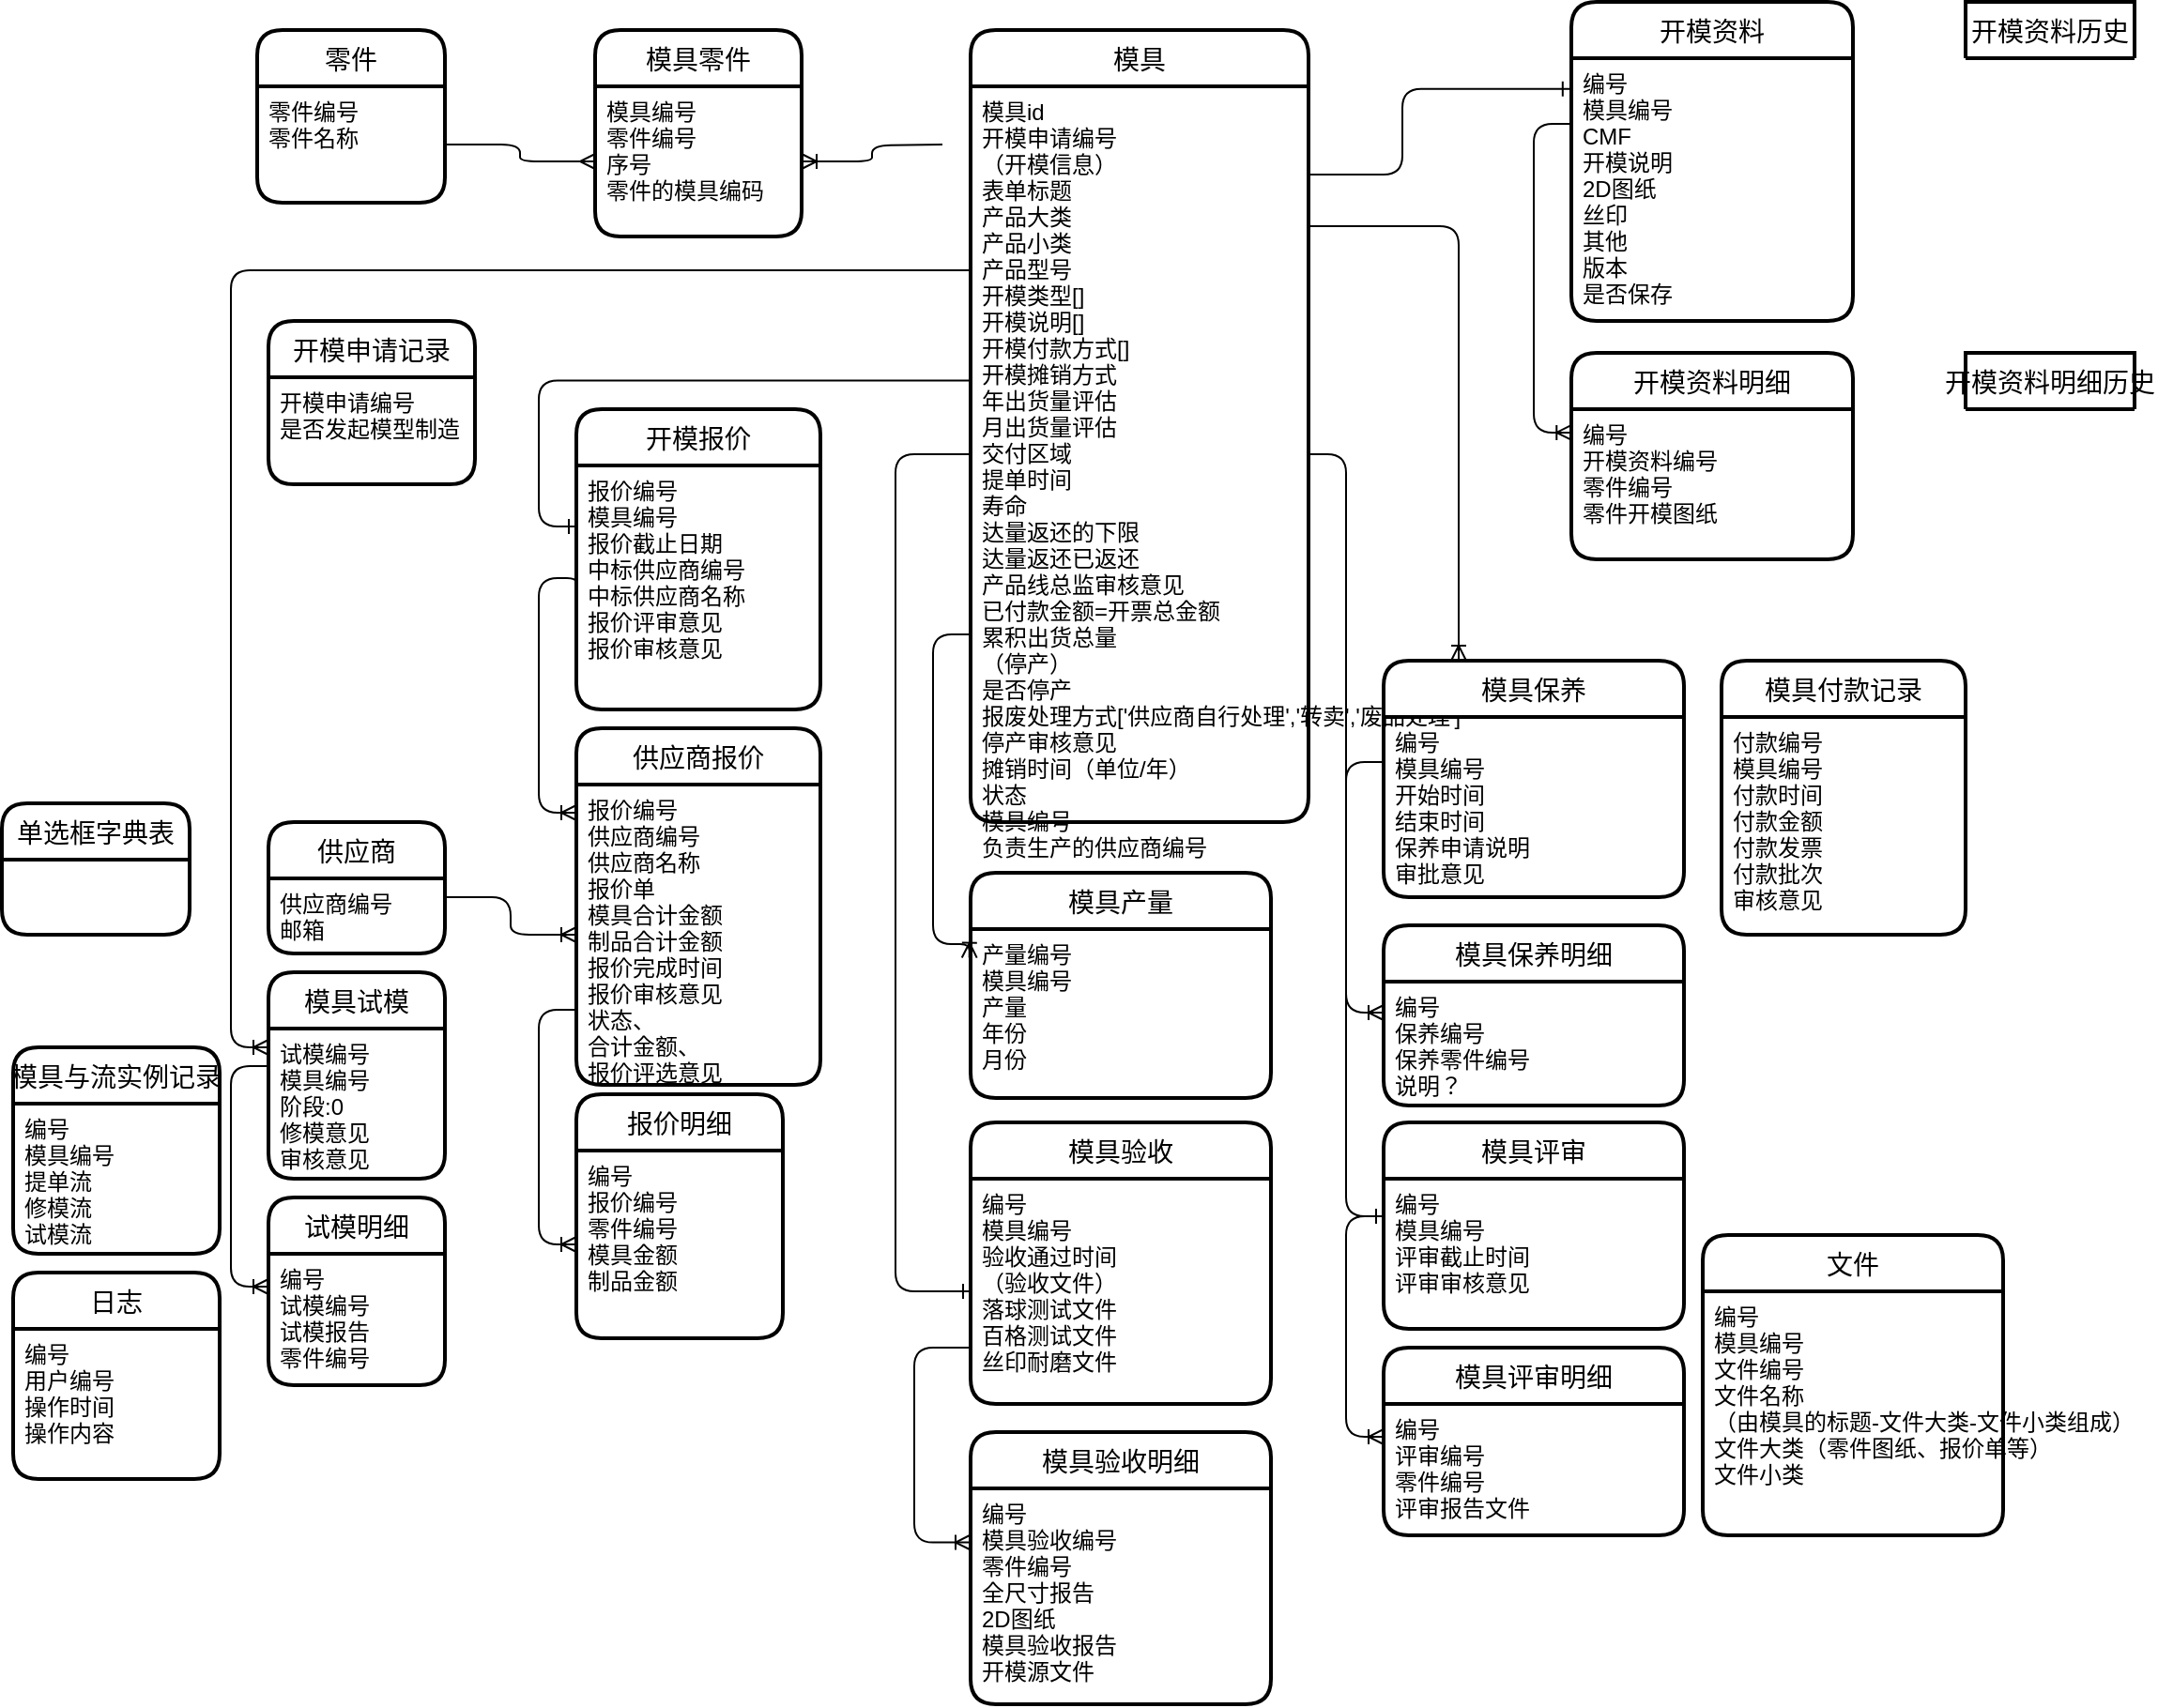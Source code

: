 <mxfile version="13.2.4" type="github" pages="4">
  <diagram id="NsPrAINzQS3ARWFUSx2h" name="实体关系图">
    <mxGraphModel dx="1035" dy="594" grid="1" gridSize="10" guides="1" tooltips="1" connect="1" arrows="1" fold="1" page="1" pageScale="1" pageWidth="827" pageHeight="1169" math="0" shadow="0">
      <root>
        <mxCell id="0" />
        <mxCell id="1" parent="0" />
        <mxCell id="4ZtbwT0k7VQaQEq-_F7P-45" value="" style="edgeStyle=orthogonalEdgeStyle;fontSize=12;html=1;endArrow=none;startArrow=ERoneToMany;startFill=0;endFill=0;entryX=0;entryY=0.5;entryDx=0;entryDy=0;" parent="1" source="4ZtbwT0k7VQaQEq-_F7P-41" target="4ZtbwT0k7VQaQEq-_F7P-38" edge="1">
          <mxGeometry width="100" height="100" relative="1" as="geometry">
            <mxPoint x="290" y="440" as="sourcePoint" />
            <mxPoint x="250" y="240" as="targetPoint" />
            <Array as="points">
              <mxPoint x="290" y="435" />
              <mxPoint x="290" y="310" />
              <mxPoint x="310" y="310" />
            </Array>
          </mxGeometry>
        </mxCell>
        <mxCell id="4ZtbwT0k7VQaQEq-_F7P-37" value="开模报价" style="swimlane;childLayout=stackLayout;horizontal=1;startSize=30;horizontalStack=0;rounded=1;fontSize=14;fontStyle=0;strokeWidth=2;resizeParent=0;resizeLast=1;shadow=0;dashed=0;align=center;" parent="1" vertex="1">
          <mxGeometry x="310" y="220" width="130" height="160" as="geometry">
            <mxRectangle x="310" y="220" width="90" height="30" as="alternateBounds" />
          </mxGeometry>
        </mxCell>
        <mxCell id="4ZtbwT0k7VQaQEq-_F7P-38" value="报价编号&#xa;模具编号&#xa;报价截止日期&#xa;中标供应商编号&#xa;中标供应商名称&#xa;报价评审意见&#xa;报价审核意见" style="align=left;strokeColor=none;fillColor=none;spacingLeft=4;fontSize=12;verticalAlign=top;resizable=0;rotatable=0;part=1;" parent="4ZtbwT0k7VQaQEq-_F7P-37" vertex="1">
          <mxGeometry y="30" width="130" height="130" as="geometry" />
        </mxCell>
        <mxCell id="phaZ8rM3X3tsjUS_MmY6-9" style="edgeStyle=orthogonalEdgeStyle;rounded=1;orthogonalLoop=1;jettySize=auto;html=1;startArrow=none;startFill=0;endArrow=ERoneToMany;endFill=0;elbow=vertical;strokeColor=#000000;entryX=-0.004;entryY=0.17;entryDx=0;entryDy=0;entryPerimeter=0;" parent="1" source="4ZtbwT0k7VQaQEq-_F7P-36" target="4ZtbwT0k7VQaQEq-_F7P-68" edge="1">
          <mxGeometry relative="1" as="geometry">
            <mxPoint x="529" y="270" as="sourcePoint" />
            <mxPoint x="520" y="430" as="targetPoint" />
            <Array as="points">
              <mxPoint x="500" y="340" />
              <mxPoint x="500" y="505" />
            </Array>
          </mxGeometry>
        </mxCell>
        <mxCell id="phaZ8rM3X3tsjUS_MmY6-15" style="edgeStyle=orthogonalEdgeStyle;rounded=1;orthogonalLoop=1;jettySize=auto;html=1;exitX=1;exitY=0.25;exitDx=0;exitDy=0;entryX=0;entryY=0.5;entryDx=0;entryDy=0;startArrow=none;startFill=0;endArrow=ERoneToMany;endFill=0;strokeColor=#000000;" parent="1" source="phaZ8rM3X3tsjUS_MmY6-7" target="4ZtbwT0k7VQaQEq-_F7P-41" edge="1">
          <mxGeometry relative="1" as="geometry" />
        </mxCell>
        <mxCell id="phaZ8rM3X3tsjUS_MmY6-18" style="edgeStyle=orthogonalEdgeStyle;rounded=1;orthogonalLoop=1;jettySize=auto;html=1;exitX=0.998;exitY=0.19;exitDx=0;exitDy=0;startArrow=none;startFill=0;endArrow=ERoneToMany;endFill=0;strokeColor=#000000;exitPerimeter=0;entryX=0.25;entryY=0;entryDx=0;entryDy=0;" parent="1" source="4ZtbwT0k7VQaQEq-_F7P-36" target="phaZ8rM3X3tsjUS_MmY6-16" edge="1">
          <mxGeometry relative="1" as="geometry">
            <mxPoint x="870" y="330" as="targetPoint" />
            <Array as="points">
              <mxPoint x="780" y="123" />
            </Array>
          </mxGeometry>
        </mxCell>
        <mxCell id="phaZ8rM3X3tsjUS_MmY6-39" style="edgeStyle=orthogonalEdgeStyle;rounded=1;orthogonalLoop=1;jettySize=auto;html=1;exitX=0;exitY=0.25;exitDx=0;exitDy=0;entryX=0;entryY=0.25;entryDx=0;entryDy=0;startArrow=none;startFill=0;endArrow=ERoneToMany;endFill=0;strokeColor=#000000;" parent="1" source="phaZ8rM3X3tsjUS_MmY6-22" target="phaZ8rM3X3tsjUS_MmY6-26" edge="1">
          <mxGeometry relative="1" as="geometry" />
        </mxCell>
        <mxCell id="phaZ8rM3X3tsjUS_MmY6-108" value="开模资料明细历史" style="swimlane;childLayout=stackLayout;horizontal=1;startSize=30;horizontalStack=0;rounded=1;fontSize=14;fontStyle=0;strokeWidth=2;resizeParent=0;resizeLast=1;shadow=0;dashed=0;align=center;" parent="1" vertex="1" collapsed="1">
          <mxGeometry x="1050" y="190" width="90" height="30" as="geometry">
            <mxRectangle x="1050" y="190" width="150" height="110" as="alternateBounds" />
          </mxGeometry>
        </mxCell>
        <mxCell id="phaZ8rM3X3tsjUS_MmY6-109" value="编号&#xa;开模资料编号&#xa;零件编号&#xa;零件开模图纸&#xa;&#xa;&#xa;" style="align=left;strokeColor=none;fillColor=none;spacingLeft=4;fontSize=12;verticalAlign=top;resizable=0;rotatable=0;part=1;" parent="phaZ8rM3X3tsjUS_MmY6-108" vertex="1">
          <mxGeometry y="30" width="90" as="geometry" />
        </mxCell>
        <mxCell id="phaZ8rM3X3tsjUS_MmY6-50" style="edgeStyle=orthogonalEdgeStyle;rounded=1;orthogonalLoop=1;jettySize=auto;html=1;exitX=0;exitY=0.5;exitDx=0;exitDy=0;entryX=0;entryY=0.5;entryDx=0;entryDy=0;startArrow=none;startFill=0;endArrow=ERone;endFill=0;strokeColor=#000000;fontColor=#BBBBBB;" parent="1" source="4ZtbwT0k7VQaQEq-_F7P-36" target="phaZ8rM3X3tsjUS_MmY6-49" edge="1">
          <mxGeometry relative="1" as="geometry">
            <Array as="points">
              <mxPoint x="480" y="244" />
              <mxPoint x="480" y="690" />
            </Array>
          </mxGeometry>
        </mxCell>
        <mxCell id="phaZ8rM3X3tsjUS_MmY6-54" style="edgeStyle=orthogonalEdgeStyle;rounded=1;orthogonalLoop=1;jettySize=auto;html=1;exitX=0;exitY=0.75;exitDx=0;exitDy=0;entryX=0;entryY=0.25;entryDx=0;entryDy=0;startArrow=none;startFill=0;endArrow=ERoneToMany;endFill=0;strokeColor=#000000;fontColor=#BBBBBB;" parent="1" source="phaZ8rM3X3tsjUS_MmY6-49" target="phaZ8rM3X3tsjUS_MmY6-53" edge="1">
          <mxGeometry relative="1" as="geometry">
            <Array as="points">
              <mxPoint x="490" y="720" />
              <mxPoint x="490" y="824" />
            </Array>
          </mxGeometry>
        </mxCell>
        <mxCell id="phaZ8rM3X3tsjUS_MmY6-63" style="edgeStyle=orthogonalEdgeStyle;rounded=1;orthogonalLoop=1;jettySize=auto;html=1;exitX=0;exitY=0.25;exitDx=0;exitDy=0;entryX=0;entryY=0.25;entryDx=0;entryDy=0;startArrow=none;startFill=0;endArrow=ERoneToMany;endFill=0;strokeColor=#000000;fontColor=#BBBBBB;" parent="1" source="phaZ8rM3X3tsjUS_MmY6-60" target="phaZ8rM3X3tsjUS_MmY6-62" edge="1">
          <mxGeometry relative="1" as="geometry">
            <Array as="points">
              <mxPoint x="720" y="650" />
              <mxPoint x="720" y="768" />
            </Array>
          </mxGeometry>
        </mxCell>
        <mxCell id="phaZ8rM3X3tsjUS_MmY6-64" style="edgeStyle=orthogonalEdgeStyle;rounded=1;orthogonalLoop=1;jettySize=auto;html=1;exitX=1;exitY=0.5;exitDx=0;exitDy=0;entryX=0;entryY=0.25;entryDx=0;entryDy=0;startArrow=none;startFill=0;endArrow=ERone;endFill=0;strokeColor=#000000;fontColor=#BBBBBB;" parent="1" source="4ZtbwT0k7VQaQEq-_F7P-36" target="phaZ8rM3X3tsjUS_MmY6-60" edge="1">
          <mxGeometry relative="1" as="geometry" />
        </mxCell>
        <mxCell id="phaZ8rM3X3tsjUS_MmY6-2" value="零件" style="swimlane;childLayout=stackLayout;horizontal=1;startSize=30;horizontalStack=0;rounded=1;fontSize=14;fontStyle=0;strokeWidth=2;resizeParent=0;resizeLast=1;shadow=0;dashed=0;align=center;" parent="1" vertex="1">
          <mxGeometry x="140" y="18" width="100" height="92" as="geometry">
            <mxRectangle x="240" y="40" width="60" height="30" as="alternateBounds" />
          </mxGeometry>
        </mxCell>
        <mxCell id="phaZ8rM3X3tsjUS_MmY6-3" value="零件编号&#xa;零件名称&#xa;" style="align=left;strokeColor=none;fillColor=none;spacingLeft=4;fontSize=12;verticalAlign=top;resizable=0;rotatable=0;part=1;" parent="phaZ8rM3X3tsjUS_MmY6-2" vertex="1">
          <mxGeometry y="30" width="100" height="62" as="geometry" />
        </mxCell>
        <mxCell id="phaZ8rM3X3tsjUS_MmY6-13" value="模具零件" style="swimlane;childLayout=stackLayout;horizontal=1;startSize=30;horizontalStack=0;rounded=1;fontSize=14;fontStyle=0;strokeWidth=2;resizeParent=0;resizeLast=1;shadow=0;dashed=0;align=center;" parent="1" vertex="1">
          <mxGeometry x="320" y="18" width="110" height="110" as="geometry">
            <mxRectangle x="320" y="10" width="120" height="30" as="alternateBounds" />
          </mxGeometry>
        </mxCell>
        <mxCell id="phaZ8rM3X3tsjUS_MmY6-14" value="模具编号&#xa;零件编号&#xa;序号&#xa;零件的模具编码" style="align=left;strokeColor=none;fillColor=none;spacingLeft=4;fontSize=12;verticalAlign=top;resizable=0;rotatable=0;part=1;" parent="phaZ8rM3X3tsjUS_MmY6-13" vertex="1">
          <mxGeometry y="30" width="110" height="80" as="geometry" />
        </mxCell>
        <mxCell id="4ZtbwT0k7VQaQEq-_F7P-35" value="模具" style="swimlane;childLayout=stackLayout;horizontal=1;startSize=30;horizontalStack=0;rounded=1;fontSize=14;fontStyle=0;strokeWidth=2;resizeParent=0;resizeLast=1;shadow=0;dashed=0;align=center;" parent="1" vertex="1">
          <mxGeometry x="520" y="18" width="180" height="422" as="geometry">
            <mxRectangle x="530" y="220" width="60" height="30" as="alternateBounds" />
          </mxGeometry>
        </mxCell>
        <mxCell id="4ZtbwT0k7VQaQEq-_F7P-36" value="模具id&#xa;开模申请编号&#xa;（开模信息）&#xa;表单标题&#xa;产品大类&#xa;产品小类&#xa;产品型号&#xa;开模类型[]&#xa;开模说明[]&#xa;开模付款方式[]&#xa;开模摊销方式&#xa;年出货量评估&#xa;月出货量评估&#xa;交付区域&#xa;提单时间&#xa;寿命&#xa;达量返还的下限&#xa;达量返还已返还&#xa;产品线总监审核意见&#xa;已付款金额=开票总金额&#xa;累积出货总量&#xa;（停产）&#xa;是否停产&#xa;报废处理方式[&#39;供应商自行处理&#39;,&#39;转卖&#39;,&#39;废品处理&#39;]&#xa;停产审核意见&#xa;摊销时间（单位/年）&#xa;状态&#xa;模具编号&#xa;负责生产的供应商编号" style="align=left;strokeColor=none;fillColor=none;spacingLeft=4;fontSize=12;verticalAlign=top;resizable=0;rotatable=0;part=1;" parent="4ZtbwT0k7VQaQEq-_F7P-35" vertex="1">
          <mxGeometry y="30" width="180" height="392" as="geometry" />
        </mxCell>
        <mxCell id="phaZ8rM3X3tsjUS_MmY6-61" value="模具评审明细" style="swimlane;childLayout=stackLayout;horizontal=1;startSize=30;horizontalStack=0;rounded=1;fontSize=14;fontStyle=0;strokeWidth=2;resizeParent=0;resizeLast=1;shadow=0;dashed=0;align=center;" parent="1" vertex="1">
          <mxGeometry x="740" y="720" width="160" height="100" as="geometry">
            <mxRectangle x="710" y="600" width="90" height="30" as="alternateBounds" />
          </mxGeometry>
        </mxCell>
        <mxCell id="phaZ8rM3X3tsjUS_MmY6-62" value="编号&#xa;评审编号&#xa;零件编号&#xa;评审报告文件&#xa;" style="align=left;strokeColor=none;fillColor=none;spacingLeft=4;fontSize=12;verticalAlign=top;resizable=0;rotatable=0;part=1;" parent="phaZ8rM3X3tsjUS_MmY6-61" vertex="1">
          <mxGeometry y="30" width="160" height="70" as="geometry" />
        </mxCell>
        <mxCell id="phaZ8rM3X3tsjUS_MmY6-79" style="edgeStyle=orthogonalEdgeStyle;rounded=1;orthogonalLoop=1;jettySize=auto;html=1;startArrow=none;startFill=0;endArrow=ERone;endFill=0;strokeColor=#000000;fontColor=#BBBBBB;entryX=-0.004;entryY=0.117;entryDx=0;entryDy=0;entryPerimeter=0;" parent="1" source="4ZtbwT0k7VQaQEq-_F7P-36" target="phaZ8rM3X3tsjUS_MmY6-75" edge="1">
          <mxGeometry relative="1" as="geometry">
            <mxPoint x="710" y="103" as="sourcePoint" />
            <Array as="points">
              <mxPoint x="750" y="95" />
              <mxPoint x="750" y="49" />
            </Array>
          </mxGeometry>
        </mxCell>
        <mxCell id="phaZ8rM3X3tsjUS_MmY6-74" value="开模资料" style="swimlane;childLayout=stackLayout;horizontal=1;startSize=30;horizontalStack=0;rounded=1;fontSize=14;fontStyle=0;strokeWidth=2;resizeParent=0;resizeLast=1;shadow=0;dashed=0;align=center;" parent="1" vertex="1">
          <mxGeometry x="840" y="3" width="150" height="170" as="geometry">
            <mxRectangle x="115" y="555" width="90" height="30" as="alternateBounds" />
          </mxGeometry>
        </mxCell>
        <mxCell id="phaZ8rM3X3tsjUS_MmY6-75" value="编号&#xa;模具编号&#xa;CMF&#xa;开模说明&#xa;2D图纸&#xa;丝印&#xa;其他&#xa;版本&#xa;是否保存" style="align=left;strokeColor=none;fillColor=none;spacingLeft=4;fontSize=12;verticalAlign=top;resizable=0;rotatable=0;part=1;" parent="phaZ8rM3X3tsjUS_MmY6-74" vertex="1">
          <mxGeometry y="30" width="150" height="140" as="geometry" />
        </mxCell>
        <mxCell id="phaZ8rM3X3tsjUS_MmY6-82" style="edgeStyle=orthogonalEdgeStyle;rounded=1;orthogonalLoop=1;jettySize=auto;html=1;exitX=0;exitY=0.25;exitDx=0;exitDy=0;entryX=0.001;entryY=0.156;entryDx=0;entryDy=0;entryPerimeter=0;startArrow=none;startFill=0;endArrow=ERoneToMany;endFill=0;strokeColor=#000000;fontColor=#BBBBBB;" parent="1" source="phaZ8rM3X3tsjUS_MmY6-75" target="phaZ8rM3X3tsjUS_MmY6-70" edge="1">
          <mxGeometry relative="1" as="geometry" />
        </mxCell>
        <mxCell id="phaZ8rM3X3tsjUS_MmY6-83" style="edgeStyle=orthogonalEdgeStyle;rounded=1;orthogonalLoop=1;jettySize=auto;html=1;exitX=0;exitY=0.4;exitDx=0;exitDy=0;entryX=0;entryY=0.25;entryDx=0;entryDy=0;startArrow=none;startFill=0;endArrow=ERone;endFill=0;strokeColor=#000000;fontColor=#BBBBBB;exitPerimeter=0;" parent="1" source="4ZtbwT0k7VQaQEq-_F7P-36" target="4ZtbwT0k7VQaQEq-_F7P-38" edge="1">
          <mxGeometry relative="1" as="geometry" />
        </mxCell>
        <mxCell id="phaZ8rM3X3tsjUS_MmY6-16" value="模具保养" style="swimlane;childLayout=stackLayout;horizontal=1;startSize=30;horizontalStack=0;rounded=1;fontSize=14;fontStyle=0;strokeWidth=2;resizeParent=0;resizeLast=1;shadow=0;dashed=0;align=center;" parent="1" vertex="1">
          <mxGeometry x="740" y="354" width="160" height="126" as="geometry">
            <mxRectangle x="740" y="360" width="90" height="30" as="alternateBounds" />
          </mxGeometry>
        </mxCell>
        <mxCell id="phaZ8rM3X3tsjUS_MmY6-17" value="编号&#xa;模具编号&#xa;开始时间&#xa;结束时间&#xa;保养申请说明&#xa;审批意见" style="align=left;strokeColor=none;fillColor=none;spacingLeft=4;fontSize=12;verticalAlign=top;resizable=0;rotatable=0;part=1;" parent="phaZ8rM3X3tsjUS_MmY6-16" vertex="1">
          <mxGeometry y="30" width="160" height="96" as="geometry" />
        </mxCell>
        <mxCell id="phaZ8rM3X3tsjUS_MmY6-69" value="开模资料明细" style="swimlane;childLayout=stackLayout;horizontal=1;startSize=30;horizontalStack=0;rounded=1;fontSize=14;fontStyle=0;strokeWidth=2;resizeParent=0;resizeLast=1;shadow=0;dashed=0;align=center;" parent="1" vertex="1">
          <mxGeometry x="840" y="190" width="150" height="110" as="geometry">
            <mxRectangle x="115" y="555" width="90" height="30" as="alternateBounds" />
          </mxGeometry>
        </mxCell>
        <mxCell id="phaZ8rM3X3tsjUS_MmY6-70" value="编号&#xa;开模资料编号&#xa;零件编号&#xa;零件开模图纸&#xa;&#xa;&#xa;" style="align=left;strokeColor=none;fillColor=none;spacingLeft=4;fontSize=12;verticalAlign=top;resizable=0;rotatable=0;part=1;" parent="phaZ8rM3X3tsjUS_MmY6-69" vertex="1">
          <mxGeometry y="30" width="150" height="80" as="geometry" />
        </mxCell>
        <mxCell id="phaZ8rM3X3tsjUS_MmY6-84" style="edgeStyle=orthogonalEdgeStyle;rounded=1;orthogonalLoop=1;jettySize=auto;html=1;exitX=1;exitY=0.5;exitDx=0;exitDy=0;entryX=0;entryY=0.5;entryDx=0;entryDy=0;startArrow=none;startFill=0;endArrow=ERmany;endFill=0;strokeColor=#000000;fontColor=#BBBBBB;" parent="1" source="phaZ8rM3X3tsjUS_MmY6-3" target="phaZ8rM3X3tsjUS_MmY6-14" edge="1">
          <mxGeometry relative="1" as="geometry" />
        </mxCell>
        <mxCell id="phaZ8rM3X3tsjUS_MmY6-86" style="edgeStyle=orthogonalEdgeStyle;rounded=1;orthogonalLoop=1;jettySize=auto;html=1;startArrow=none;startFill=0;endArrow=ERoneToMany;endFill=0;strokeColor=#000000;fontColor=#BBBBBB;" parent="1" target="phaZ8rM3X3tsjUS_MmY6-14" edge="1">
          <mxGeometry relative="1" as="geometry">
            <Array as="points" />
            <mxPoint x="505" y="79" as="sourcePoint" />
          </mxGeometry>
        </mxCell>
        <mxCell id="phaZ8rM3X3tsjUS_MmY6-21" value="模具试模" style="swimlane;childLayout=stackLayout;horizontal=1;startSize=30;horizontalStack=0;rounded=1;fontSize=14;fontStyle=0;strokeWidth=2;resizeParent=0;resizeLast=1;shadow=0;dashed=0;align=center;" parent="1" vertex="1">
          <mxGeometry x="146" y="520" width="94" height="110" as="geometry" />
        </mxCell>
        <mxCell id="phaZ8rM3X3tsjUS_MmY6-22" value="试模编号&#xa;模具编号&#xa;阶段:0&#xa;修模意见&#xa;审核意见" style="align=left;strokeColor=none;fillColor=none;spacingLeft=4;fontSize=12;verticalAlign=top;resizable=0;rotatable=0;part=1;" parent="phaZ8rM3X3tsjUS_MmY6-21" vertex="1">
          <mxGeometry y="30" width="94" height="80" as="geometry" />
        </mxCell>
        <mxCell id="phaZ8rM3X3tsjUS_MmY6-92" style="edgeStyle=orthogonalEdgeStyle;rounded=1;orthogonalLoop=1;jettySize=auto;html=1;exitX=0;exitY=0.25;exitDx=0;exitDy=0;entryX=0;entryY=0.125;entryDx=0;entryDy=0;startArrow=none;startFill=0;endArrow=ERoneToMany;endFill=0;strokeColor=#000000;fontColor=#BBBBBB;entryPerimeter=0;" parent="1" source="4ZtbwT0k7VQaQEq-_F7P-36" target="phaZ8rM3X3tsjUS_MmY6-22" edge="1">
          <mxGeometry relative="1" as="geometry" />
        </mxCell>
        <mxCell id="4ZtbwT0k7VQaQEq-_F7P-40" value="供应商报价" style="swimlane;childLayout=stackLayout;horizontal=1;startSize=30;horizontalStack=0;rounded=1;fontSize=14;fontStyle=0;strokeWidth=2;resizeParent=0;resizeLast=1;shadow=0;dashed=0;align=center;" parent="1" vertex="1">
          <mxGeometry x="310" y="390" width="130" height="190" as="geometry">
            <mxRectangle x="320" y="400" width="120" height="30" as="alternateBounds" />
          </mxGeometry>
        </mxCell>
        <mxCell id="4ZtbwT0k7VQaQEq-_F7P-41" value="报价编号&#xa;供应商编号&#xa;供应商名称&#xa;报价单&#xa;模具合计金额&#xa;制品合计金额&#xa;报价完成时间&#xa;报价审核意见&#xa;状态、&#xa;合计金额、&#xa;报价评选意见" style="align=left;strokeColor=none;fillColor=none;spacingLeft=4;fontSize=12;verticalAlign=top;resizable=0;rotatable=0;part=1;" parent="4ZtbwT0k7VQaQEq-_F7P-40" vertex="1">
          <mxGeometry y="30" width="130" height="160" as="geometry" />
        </mxCell>
        <mxCell id="phaZ8rM3X3tsjUS_MmY6-77" value="开模资料历史" style="swimlane;childLayout=stackLayout;horizontal=1;startSize=30;horizontalStack=0;rounded=1;fontSize=14;fontStyle=0;strokeWidth=2;resizeParent=0;resizeLast=1;shadow=0;dashed=0;align=center;" parent="1" vertex="1" collapsed="1">
          <mxGeometry x="1050" y="3" width="90" height="30" as="geometry">
            <mxRectangle x="1050" y="3" width="150" height="170" as="alternateBounds" />
          </mxGeometry>
        </mxCell>
        <mxCell id="phaZ8rM3X3tsjUS_MmY6-78" value="编号&#xa;模具编号&#xa;CMF&#xa;开模说明&#xa;2D图纸&#xa;丝印&#xa;其他&#xa;版本" style="align=left;strokeColor=none;fillColor=none;spacingLeft=4;fontSize=12;verticalAlign=top;resizable=0;rotatable=0;part=1;" parent="phaZ8rM3X3tsjUS_MmY6-77" vertex="1">
          <mxGeometry y="30" width="90" as="geometry" />
        </mxCell>
        <mxCell id="phaZ8rM3X3tsjUS_MmY6-99" value="模具保养明细" style="swimlane;childLayout=stackLayout;horizontal=1;startSize=30;horizontalStack=0;rounded=1;fontSize=14;fontStyle=0;strokeWidth=2;resizeParent=0;resizeLast=1;shadow=0;dashed=0;align=center;" parent="1" vertex="1">
          <mxGeometry x="740" y="495" width="160" height="96" as="geometry">
            <mxRectangle x="740" y="360" width="90" height="30" as="alternateBounds" />
          </mxGeometry>
        </mxCell>
        <mxCell id="phaZ8rM3X3tsjUS_MmY6-100" value="编号&#xa;保养编号&#xa;保养零件编号&#xa;说明？&#xa;" style="align=left;strokeColor=none;fillColor=none;spacingLeft=4;fontSize=12;verticalAlign=top;resizable=0;rotatable=0;part=1;" parent="phaZ8rM3X3tsjUS_MmY6-99" vertex="1">
          <mxGeometry y="30" width="160" height="66" as="geometry" />
        </mxCell>
        <mxCell id="phaZ8rM3X3tsjUS_MmY6-101" style="edgeStyle=orthogonalEdgeStyle;rounded=1;orthogonalLoop=1;jettySize=auto;html=1;exitX=0;exitY=0.25;exitDx=0;exitDy=0;entryX=0;entryY=0.25;entryDx=0;entryDy=0;startArrow=none;startFill=0;endArrow=ERoneToMany;endFill=0;strokeColor=#000000;fontColor=#BBBBBB;" parent="1" source="phaZ8rM3X3tsjUS_MmY6-17" target="phaZ8rM3X3tsjUS_MmY6-100" edge="1">
          <mxGeometry relative="1" as="geometry" />
        </mxCell>
        <mxCell id="phaZ8rM3X3tsjUS_MmY6-112" value="开模申请记录" style="swimlane;childLayout=stackLayout;horizontal=1;startSize=30;horizontalStack=0;rounded=1;fontSize=14;fontStyle=0;strokeWidth=2;resizeParent=0;resizeLast=1;shadow=0;dashed=0;align=center;" parent="1" vertex="1">
          <mxGeometry x="146" y="173" width="110" height="87" as="geometry" />
        </mxCell>
        <mxCell id="phaZ8rM3X3tsjUS_MmY6-113" value="开模申请编号&#xa;是否发起模型制造" style="align=left;strokeColor=none;fillColor=none;spacingLeft=4;fontSize=12;verticalAlign=top;resizable=0;rotatable=0;part=1;" parent="phaZ8rM3X3tsjUS_MmY6-112" vertex="1">
          <mxGeometry y="30" width="110" height="57" as="geometry" />
        </mxCell>
        <mxCell id="phaZ8rM3X3tsjUS_MmY6-105" style="edgeStyle=orthogonalEdgeStyle;rounded=1;orthogonalLoop=1;jettySize=auto;html=1;exitX=0;exitY=0.75;exitDx=0;exitDy=0;entryX=0;entryY=0.5;entryDx=0;entryDy=0;startArrow=none;startFill=0;endArrow=ERoneToMany;endFill=0;strokeColor=#000000;fontColor=#BBBBBB;" parent="1" source="4ZtbwT0k7VQaQEq-_F7P-41" target="phaZ8rM3X3tsjUS_MmY6-95" edge="1">
          <mxGeometry relative="1" as="geometry" />
        </mxCell>
        <mxCell id="phaZ8rM3X3tsjUS_MmY6-25" value="试模明细" style="swimlane;childLayout=stackLayout;horizontal=1;startSize=30;horizontalStack=0;rounded=1;fontSize=14;fontStyle=0;strokeWidth=2;resizeParent=0;resizeLast=1;shadow=0;dashed=0;align=center;" parent="1" vertex="1">
          <mxGeometry x="146" y="640" width="94" height="100" as="geometry" />
        </mxCell>
        <mxCell id="phaZ8rM3X3tsjUS_MmY6-26" value="编号&#xa;试模编号&#xa;试模报告&#xa;零件编号" style="align=left;strokeColor=none;fillColor=none;spacingLeft=4;fontSize=12;verticalAlign=top;resizable=0;rotatable=0;part=1;" parent="phaZ8rM3X3tsjUS_MmY6-25" vertex="1">
          <mxGeometry y="30" width="94" height="70" as="geometry" />
        </mxCell>
        <mxCell id="phaZ8rM3X3tsjUS_MmY6-59" value="模具评审" style="swimlane;childLayout=stackLayout;horizontal=1;startSize=30;horizontalStack=0;rounded=1;fontSize=14;fontStyle=0;strokeWidth=2;resizeParent=0;resizeLast=1;shadow=0;dashed=0;align=center;" parent="1" vertex="1">
          <mxGeometry x="740" y="600" width="160" height="110" as="geometry">
            <mxRectangle x="710" y="600" width="90" height="30" as="alternateBounds" />
          </mxGeometry>
        </mxCell>
        <mxCell id="phaZ8rM3X3tsjUS_MmY6-60" value="编号&#xa;模具编号&#xa;评审截止时间&#xa;评审审核意见&#xa;" style="align=left;strokeColor=none;fillColor=none;spacingLeft=4;fontSize=12;verticalAlign=top;resizable=0;rotatable=0;part=1;" parent="phaZ8rM3X3tsjUS_MmY6-59" vertex="1">
          <mxGeometry y="30" width="160" height="80" as="geometry" />
        </mxCell>
        <mxCell id="phaZ8rM3X3tsjUS_MmY6-6" value="供应商" style="swimlane;childLayout=stackLayout;horizontal=1;startSize=30;horizontalStack=0;rounded=1;fontSize=14;fontStyle=0;strokeWidth=2;resizeParent=0;resizeLast=1;shadow=0;dashed=0;align=center;" parent="1" vertex="1">
          <mxGeometry x="146" y="440" width="94" height="70" as="geometry">
            <mxRectangle x="146" y="440" width="70" height="30" as="alternateBounds" />
          </mxGeometry>
        </mxCell>
        <mxCell id="phaZ8rM3X3tsjUS_MmY6-7" value="供应商编号&#xa;邮箱" style="align=left;strokeColor=none;fillColor=none;spacingLeft=4;fontSize=12;verticalAlign=top;resizable=0;rotatable=0;part=1;" parent="phaZ8rM3X3tsjUS_MmY6-6" vertex="1">
          <mxGeometry y="30" width="94" height="40" as="geometry" />
        </mxCell>
        <mxCell id="H4N9NTBg1bEjD5q0KLPL-9" value="单选框字典表" style="swimlane;childLayout=stackLayout;horizontal=1;startSize=30;horizontalStack=0;rounded=1;fontSize=14;fontStyle=0;strokeWidth=2;resizeParent=0;resizeLast=1;shadow=0;dashed=0;align=center;" parent="1" vertex="1">
          <mxGeometry x="4" y="430" width="100" height="70" as="geometry">
            <mxRectangle x="240" y="40" width="60" height="30" as="alternateBounds" />
          </mxGeometry>
        </mxCell>
        <mxCell id="4ZtbwT0k7VQaQEq-_F7P-67" value="模具产量" style="swimlane;childLayout=stackLayout;horizontal=1;startSize=30;horizontalStack=0;rounded=1;fontSize=14;fontStyle=0;strokeWidth=2;resizeParent=0;resizeLast=1;shadow=0;dashed=0;align=center;" parent="1" vertex="1">
          <mxGeometry x="520" y="467" width="160" height="120" as="geometry">
            <mxRectangle x="530" y="510" width="90" height="30" as="alternateBounds" />
          </mxGeometry>
        </mxCell>
        <mxCell id="4ZtbwT0k7VQaQEq-_F7P-68" value="产量编号&#xa;模具编号&#xa;产量&#xa;年份&#xa;月份" style="align=left;strokeColor=none;fillColor=none;spacingLeft=4;fontSize=12;verticalAlign=top;resizable=0;rotatable=0;part=1;" parent="4ZtbwT0k7VQaQEq-_F7P-67" vertex="1">
          <mxGeometry y="30" width="160" height="90" as="geometry" />
        </mxCell>
        <mxCell id="phaZ8rM3X3tsjUS_MmY6-48" value="模具验收" style="swimlane;childLayout=stackLayout;horizontal=1;startSize=30;horizontalStack=0;rounded=1;fontSize=14;fontStyle=0;strokeWidth=2;resizeParent=0;resizeLast=1;shadow=0;dashed=0;align=center;" parent="1" vertex="1">
          <mxGeometry x="520" y="600" width="160" height="150" as="geometry">
            <mxRectangle x="530" y="600" width="90" height="30" as="alternateBounds" />
          </mxGeometry>
        </mxCell>
        <mxCell id="phaZ8rM3X3tsjUS_MmY6-49" value="编号&#xa;模具编号&#xa;验收通过时间&#xa;（验收文件）&#xa;落球测试文件&#xa;百格测试文件&#xa;丝印耐磨文件&#xa;" style="align=left;strokeColor=none;fillColor=none;spacingLeft=4;fontSize=12;verticalAlign=top;resizable=0;rotatable=0;part=1;" parent="phaZ8rM3X3tsjUS_MmY6-48" vertex="1">
          <mxGeometry y="30" width="160" height="120" as="geometry" />
        </mxCell>
        <mxCell id="phaZ8rM3X3tsjUS_MmY6-52" value="模具验收明细" style="swimlane;childLayout=stackLayout;horizontal=1;startSize=30;horizontalStack=0;rounded=1;fontSize=14;fontStyle=0;strokeWidth=2;resizeParent=0;resizeLast=1;shadow=0;dashed=0;align=center;" parent="1" vertex="1">
          <mxGeometry x="520" y="765" width="160" height="145" as="geometry">
            <mxRectangle x="530" y="780" width="120" height="30" as="alternateBounds" />
          </mxGeometry>
        </mxCell>
        <mxCell id="phaZ8rM3X3tsjUS_MmY6-53" value="编号&#xa;模具验收编号&#xa;零件编号&#xa;全尺寸报告&#xa;2D图纸&#xa;模具验收报告&#xa;开模源文件" style="align=left;strokeColor=none;fillColor=none;spacingLeft=4;fontSize=12;verticalAlign=top;resizable=0;rotatable=0;part=1;" parent="phaZ8rM3X3tsjUS_MmY6-52" vertex="1">
          <mxGeometry y="30" width="160" height="115" as="geometry" />
        </mxCell>
        <mxCell id="H4N9NTBg1bEjD5q0KLPL-19" value="模具与流实例记录" style="swimlane;childLayout=stackLayout;horizontal=1;startSize=30;horizontalStack=0;rounded=1;fontSize=14;fontStyle=0;strokeWidth=2;resizeParent=0;resizeLast=1;shadow=0;dashed=0;align=center;" parent="1" vertex="1">
          <mxGeometry x="10" y="560" width="110" height="110" as="geometry">
            <mxRectangle x="240" y="40" width="60" height="30" as="alternateBounds" />
          </mxGeometry>
        </mxCell>
        <mxCell id="H4N9NTBg1bEjD5q0KLPL-20" value="编号&#xa;模具编号&#xa;提单流&#xa;修模流&#xa;试模流" style="align=left;strokeColor=none;fillColor=none;spacingLeft=4;fontSize=12;verticalAlign=top;resizable=0;rotatable=0;part=1;" parent="H4N9NTBg1bEjD5q0KLPL-19" vertex="1">
          <mxGeometry y="30" width="110" height="80" as="geometry" />
        </mxCell>
        <mxCell id="l443qi18ZTVFyk3YpZq4-1" value="日志" style="swimlane;childLayout=stackLayout;horizontal=1;startSize=30;horizontalStack=0;rounded=1;fontSize=14;fontStyle=0;strokeWidth=2;resizeParent=0;resizeLast=1;shadow=0;dashed=0;align=center;" parent="1" vertex="1">
          <mxGeometry x="10" y="680" width="110" height="110" as="geometry">
            <mxRectangle x="10" y="680" width="60" height="30" as="alternateBounds" />
          </mxGeometry>
        </mxCell>
        <mxCell id="l443qi18ZTVFyk3YpZq4-2" value="编号&#xa;用户编号&#xa;操作时间&#xa;操作内容&#xa;" style="align=left;strokeColor=none;fillColor=none;spacingLeft=4;fontSize=12;verticalAlign=top;resizable=0;rotatable=0;part=1;" parent="l443qi18ZTVFyk3YpZq4-1" vertex="1">
          <mxGeometry y="30" width="110" height="80" as="geometry" />
        </mxCell>
        <mxCell id="phaZ8rM3X3tsjUS_MmY6-94" value="报价明细" style="swimlane;childLayout=stackLayout;horizontal=1;startSize=30;horizontalStack=0;rounded=1;fontSize=14;fontStyle=0;strokeWidth=2;resizeParent=0;resizeLast=1;shadow=0;dashed=0;align=center;" parent="1" vertex="1">
          <mxGeometry x="310" y="585" width="110" height="130" as="geometry" />
        </mxCell>
        <mxCell id="phaZ8rM3X3tsjUS_MmY6-95" value="编号&#xa;报价编号&#xa;零件编号 &#xa;模具金额 &#xa;制品金额" style="align=left;strokeColor=none;fillColor=none;spacingLeft=4;fontSize=12;verticalAlign=top;resizable=0;rotatable=0;part=1;" parent="phaZ8rM3X3tsjUS_MmY6-94" vertex="1">
          <mxGeometry y="30" width="110" height="100" as="geometry" />
        </mxCell>
        <mxCell id="phaZ8rM3X3tsjUS_MmY6-106" value="文件" style="swimlane;childLayout=stackLayout;horizontal=1;startSize=30;horizontalStack=0;rounded=1;fontSize=14;fontStyle=0;strokeWidth=2;resizeParent=0;resizeLast=1;shadow=0;dashed=0;align=center;" parent="1" vertex="1">
          <mxGeometry x="910" y="660" width="160" height="160" as="geometry">
            <mxRectangle x="710" y="600" width="90" height="30" as="alternateBounds" />
          </mxGeometry>
        </mxCell>
        <mxCell id="phaZ8rM3X3tsjUS_MmY6-107" value="编号&#xa;模具编号&#xa;文件编号&#xa;文件名称&#xa;（由模具的标题-文件大类-文件小类组成）&#xa;文件大类（零件图纸、报价单等）&#xa;文件小类&#xa;&#xa;&#xa;" style="align=left;strokeColor=none;fillColor=none;spacingLeft=4;fontSize=12;verticalAlign=top;resizable=0;rotatable=0;part=1;" parent="phaZ8rM3X3tsjUS_MmY6-106" vertex="1">
          <mxGeometry y="30" width="160" height="130" as="geometry" />
        </mxCell>
        <mxCell id="phaZ8rM3X3tsjUS_MmY6-45" value="模具付款记录" style="swimlane;childLayout=stackLayout;horizontal=1;startSize=30;horizontalStack=0;rounded=1;fontSize=14;fontStyle=0;strokeWidth=2;resizeParent=0;resizeLast=1;shadow=0;dashed=0;align=center;" parent="1" vertex="1">
          <mxGeometry x="920" y="354" width="130" height="146" as="geometry">
            <mxRectangle x="740" y="510" width="140" height="30" as="alternateBounds" />
          </mxGeometry>
        </mxCell>
        <mxCell id="phaZ8rM3X3tsjUS_MmY6-46" value="付款编号&#xa;模具编号&#xa;付款时间&#xa;付款金额&#xa;付款发票&#xa;付款批次&#xa;审核意见" style="align=left;strokeColor=none;fillColor=none;spacingLeft=4;fontSize=12;verticalAlign=top;resizable=0;rotatable=0;part=1;" parent="phaZ8rM3X3tsjUS_MmY6-45" vertex="1">
          <mxGeometry y="30" width="130" height="116" as="geometry" />
        </mxCell>
      </root>
    </mxGraphModel>
  </diagram>
  <diagram id="RNah698bj2emm4qRknt2" name="Authorize">
    
    <mxGraphModel dx="1035" dy="594" grid="0" gridSize="10" guides="1" tooltips="1" connect="1" arrows="1" fold="1" page="1" pageScale="1" pageWidth="827" pageHeight="1169" math="0" shadow="0">
      
      <root>
        
        <mxCell id="1vu3u5ijJ9Em0-b-EK9I-0" />
        
        <mxCell id="1vu3u5ijJ9Em0-b-EK9I-1" parent="1vu3u5ijJ9Em0-b-EK9I-0" />
        
        <mxCell id="1vu3u5ijJ9Em0-b-EK9I-3" value="供应链Web" style="shape=umlLifeline;perimeter=lifelinePerimeter;whiteSpace=wrap;html=1;container=1;collapsible=0;recursiveResize=0;outlineConnect=0;fontSize=14;" parent="1vu3u5ijJ9Em0-b-EK9I-1" vertex="1">
          
          <mxGeometry x="260" y="160" width="100" height="340" as="geometry" />
          
        </mxCell>
        
        <mxCell id="1vu3u5ijJ9Em0-b-EK9I-4" value="" style="html=1;points=[];perimeter=orthogonalPerimeter;fontSize=14;" parent="1vu3u5ijJ9Em0-b-EK9I-3" vertex="1">
          
          <mxGeometry x="45" y="100" width="10" height="20" as="geometry" />
          
        </mxCell>
        
        <mxCell id="1vu3u5ijJ9Em0-b-EK9I-5" value="login" style="edgeStyle=orthogonalEdgeStyle;html=1;align=left;spacingLeft=2;endArrow=block;rounded=0;entryX=1;entryY=0;fontSize=14;" parent="1vu3u5ijJ9Em0-b-EK9I-3" target="1vu3u5ijJ9Em0-b-EK9I-4" edge="1">
          
          <mxGeometry relative="1" as="geometry">
            
            <mxPoint x="50" y="80" as="sourcePoint" />
            
            <Array as="points">
              
              <mxPoint x="75" y="80" />
              
            </Array>
            
          </mxGeometry>
          
        </mxCell>
        
        <mxCell id="1vu3u5ijJ9Em0-b-EK9I-15" value="" style="html=1;points=[];perimeter=orthogonalPerimeter;fontSize=14;" parent="1vu3u5ijJ9Em0-b-EK9I-3" vertex="1">
          
          <mxGeometry x="45" y="270" width="10" height="20" as="geometry" />
          
        </mxCell>
        
        <mxCell id="1vu3u5ijJ9Em0-b-EK9I-16" value="fill in the form" style="edgeStyle=orthogonalEdgeStyle;html=1;align=left;spacingLeft=2;endArrow=block;rounded=0;entryX=1;entryY=0;fontSize=14;" parent="1vu3u5ijJ9Em0-b-EK9I-3" target="1vu3u5ijJ9Em0-b-EK9I-15" edge="1">
          
          <mxGeometry x="0.385" y="-18" relative="1" as="geometry">
            
            <mxPoint x="50" y="250" as="sourcePoint" />
            
            <Array as="points">
              
              <mxPoint x="75" y="250" />
              
            </Array>
            
            <mxPoint x="15" y="8" as="offset" />
            
          </mxGeometry>
          
        </mxCell>
        
        <mxCell id="1vu3u5ijJ9Em0-b-EK9I-6" value="OA-service" style="shape=umlLifeline;perimeter=lifelinePerimeter;whiteSpace=wrap;html=1;container=1;collapsible=0;recursiveResize=0;outlineConnect=0;fontSize=14;" parent="1vu3u5ijJ9Em0-b-EK9I-1" vertex="1">
          
          <mxGeometry x="440" y="160" width="100" height="330" as="geometry" />
          
        </mxCell>
        
        <mxCell id="1vu3u5ijJ9Em0-b-EK9I-9" value="return" style="html=1;verticalAlign=bottom;endArrow=open;dashed=1;endSize=8;fontSize=14;" parent="1vu3u5ijJ9Em0-b-EK9I-1" edge="1">
          
          <mxGeometry relative="1" as="geometry">
            
            <mxPoint x="170" y="410" as="sourcePoint" />
            
            <mxPoint x="90" y="410" as="targetPoint" />
            
          </mxGeometry>
          
        </mxCell>
        
        <mxCell id="1vu3u5ijJ9Em0-b-EK9I-10" value="dispatch" style="html=1;verticalAlign=bottom;endArrow=block;fontSize=14;" parent="1vu3u5ijJ9Em0-b-EK9I-1" edge="1">
          
          <mxGeometry width="80" relative="1" as="geometry">
            
            <mxPoint x="70" y="360" as="sourcePoint" />
            
            <mxPoint x="150" y="360" as="targetPoint" />
            
          </mxGeometry>
          
        </mxCell>
        
        <mxCell id="1vu3u5ijJ9Em0-b-EK9I-11" value="uid,getToken()" style="html=1;verticalAlign=bottom;endArrow=block;fontSize=14;" parent="1vu3u5ijJ9Em0-b-EK9I-1" edge="1">
          
          <mxGeometry width="80" relative="1" as="geometry">
            
            <mxPoint x="330" y="300" as="sourcePoint" />
            
            <mxPoint x="480" y="300" as="targetPoint" />
            
          </mxGeometry>
          
        </mxCell>
        
        <mxCell id="1vu3u5ijJ9Em0-b-EK9I-12" value="token" style="html=1;verticalAlign=bottom;endArrow=open;dashed=1;endSize=8;fontSize=14;" parent="1vu3u5ijJ9Em0-b-EK9I-1" edge="1">
          
          <mxGeometry relative="1" as="geometry">
            
            <mxPoint x="480" y="325" as="sourcePoint" />
            
            <mxPoint x="330" y="325" as="targetPoint" />
            
          </mxGeometry>
          
        </mxCell>
        
        <mxCell id="1vu3u5ijJ9Em0-b-EK9I-13" value="token,getPage()" style="html=1;verticalAlign=bottom;endArrow=block;fontSize=14;" parent="1vu3u5ijJ9Em0-b-EK9I-1" edge="1">
          
          <mxGeometry width="80" relative="1" as="geometry">
            
            <mxPoint x="330" y="356" as="sourcePoint" />
            
            <mxPoint x="470" y="356" as="targetPoint" />
            
          </mxGeometry>
          
        </mxCell>
        
        <mxCell id="1vu3u5ijJ9Em0-b-EK9I-14" value="page" style="html=1;verticalAlign=bottom;endArrow=open;dashed=1;endSize=8;fontSize=14;" parent="1vu3u5ijJ9Em0-b-EK9I-1" edge="1">
          
          <mxGeometry relative="1" as="geometry">
            
            <mxPoint x="470" y="380" as="sourcePoint" />
            
            <mxPoint x="330" y="380" as="targetPoint" />
            
          </mxGeometry>
          
        </mxCell>
        
        <mxCell id="1vu3u5ijJ9Em0-b-EK9I-17" value="create" style="html=1;verticalAlign=bottom;endArrow=block;fontSize=14;" parent="1vu3u5ijJ9Em0-b-EK9I-1" edge="1">
          
          <mxGeometry width="80" relative="1" as="geometry">
            
            <mxPoint x="320" y="459" as="sourcePoint" />
            
            <mxPoint x="480" y="459" as="targetPoint" />
            
          </mxGeometry>
          
        </mxCell>
        
        <mxCell id="1vu3u5ijJ9Em0-b-EK9I-18" value="result" style="html=1;verticalAlign=bottom;endArrow=open;dashed=1;endSize=8;fontSize=14;" parent="1vu3u5ijJ9Em0-b-EK9I-1" edge="1">
          
          <mxGeometry relative="1" as="geometry">
            
            <mxPoint x="480" y="480" as="sourcePoint" />
            
            <mxPoint x="320" y="480" as="targetPoint" />
            
          </mxGeometry>
          
        </mxCell>
        
        <mxCell id="3fveDymnoiLG47hMmUIY-0" value="MMS-service" style="shape=umlLifeline;perimeter=lifelinePerimeter;whiteSpace=wrap;html=1;container=1;collapsible=0;recursiveResize=0;outlineConnect=0;fontSize=14;" vertex="1" parent="1vu3u5ijJ9Em0-b-EK9I-1">
          
          <mxGeometry x="577" y="160" width="100" height="330" as="geometry" />
          
        </mxCell>
        
        <mxCell id="3fveDymnoiLG47hMmUIY-1" value="?是否经过MMS-service" style="text;html=1;align=center;verticalAlign=middle;resizable=0;points=[];autosize=1;fontSize=14;" vertex="1" parent="1vu3u5ijJ9Em0-b-EK9I-1">
          
          <mxGeometry x="685" y="176" width="155" height="21" as="geometry" />
          
        </mxCell>
        
      </root>
      
    </mxGraphModel>
    
  </diagram>
  <diagram id="ODtLbDO7PPCLy25EE4LD" name="quote">
    
    <mxGraphModel dx="1035" dy="594" grid="0" gridSize="10" guides="1" tooltips="1" connect="1" arrows="1" fold="1" page="1" pageScale="1" pageWidth="827" pageHeight="1169" math="0" shadow="0">
      
      <root>
        
        <mxCell id="vfGS1A-ljRIdCJ72NoE5-0" />
        
        <mxCell id="vfGS1A-ljRIdCJ72NoE5-1" parent="vfGS1A-ljRIdCJ72NoE5-0" />
        
        <mxCell id="vfGS1A-ljRIdCJ72NoE5-2" value="OA-Web" style="shape=umlLifeline;perimeter=lifelinePerimeter;whiteSpace=wrap;html=1;container=1;collapsible=0;recursiveResize=0;outlineConnect=0;fontSize=14;" parent="vfGS1A-ljRIdCJ72NoE5-1" vertex="1">
          
          <mxGeometry x="260" y="160" width="100" height="340" as="geometry" />
          
        </mxCell>
        
        <mxCell id="vfGS1A-ljRIdCJ72NoE5-3" value="" style="html=1;points=[];perimeter=orthogonalPerimeter;fontSize=14;" parent="vfGS1A-ljRIdCJ72NoE5-2" vertex="1">
          
          <mxGeometry x="45" y="100" width="10" height="20" as="geometry" />
          
        </mxCell>
        
        <mxCell id="vfGS1A-ljRIdCJ72NoE5-4" value="采购完成报价申请" style="edgeStyle=orthogonalEdgeStyle;html=1;align=left;spacingLeft=2;endArrow=block;rounded=0;entryX=1;entryY=0;fontSize=14;" parent="vfGS1A-ljRIdCJ72NoE5-2" target="vfGS1A-ljRIdCJ72NoE5-3" edge="1">
          
          <mxGeometry relative="1" as="geometry">
            
            <mxPoint x="50" y="80" as="sourcePoint" />
            
            <Array as="points">
              
              <mxPoint x="75" y="80" />
              
            </Array>
            
          </mxGeometry>
          
        </mxCell>
        
        <mxCell id="vfGS1A-ljRIdCJ72NoE5-7" value="供应链Web" style="shape=umlLifeline;perimeter=lifelinePerimeter;whiteSpace=wrap;html=1;container=1;collapsible=0;recursiveResize=0;outlineConnect=0;fontSize=14;" parent="vfGS1A-ljRIdCJ72NoE5-1" vertex="1">
          
          <mxGeometry x="440" y="160" width="100" height="330" as="geometry" />
          
        </mxCell>
        
        <mxCell id="vfGS1A-ljRIdCJ72NoE5-5" value="" style="html=1;points=[];perimeter=orthogonalPerimeter;fontSize=14;" parent="vfGS1A-ljRIdCJ72NoE5-7" vertex="1">
          
          <mxGeometry x="46" y="180" width="10" height="20" as="geometry" />
          
        </mxCell>
        
        <mxCell id="vfGS1A-ljRIdCJ72NoE5-6" value="模具厂A、B、C填写报价&lt;br&gt;审核" style="edgeStyle=orthogonalEdgeStyle;html=1;align=left;spacingLeft=2;endArrow=block;rounded=0;entryX=1;entryY=0;fontSize=14;" parent="vfGS1A-ljRIdCJ72NoE5-7" target="vfGS1A-ljRIdCJ72NoE5-5" edge="1">
          
          <mxGeometry x="0.385" y="-18" relative="1" as="geometry">
            
            <mxPoint x="51" y="160" as="sourcePoint" />
            
            <Array as="points">
              
              <mxPoint x="76" y="160" />
              
            </Array>
            
            <mxPoint x="15" y="8" as="offset" />
            
          </mxGeometry>
          
        </mxCell>
        
        <mxCell id="vfGS1A-ljRIdCJ72NoE5-15" value="" style="html=1;points=[];perimeter=orthogonalPerimeter;fontSize=14;" parent="vfGS1A-ljRIdCJ72NoE5-7" vertex="1">
          
          <mxGeometry x="46" y="240" width="10" height="20" as="geometry" />
          
        </mxCell>
        
        <mxCell id="vfGS1A-ljRIdCJ72NoE5-16" value="评选模具厂报价" style="edgeStyle=orthogonalEdgeStyle;html=1;align=left;spacingLeft=2;endArrow=block;rounded=0;entryX=1;entryY=0;fontSize=14;" parent="vfGS1A-ljRIdCJ72NoE5-7" target="vfGS1A-ljRIdCJ72NoE5-15" edge="1">
          
          <mxGeometry x="0.385" y="-18" relative="1" as="geometry">
            
            <mxPoint x="51" y="220" as="sourcePoint" />
            
            <Array as="points">
              
              <mxPoint x="76" y="220" />
              
            </Array>
            
            <mxPoint x="15" y="8" as="offset" />
            
          </mxGeometry>
          
        </mxCell>
        
        <mxCell id="vfGS1A-ljRIdCJ72NoE5-8" value="下发报价单" style="html=1;verticalAlign=bottom;endArrow=block;fontSize=14;" parent="vfGS1A-ljRIdCJ72NoE5-1" edge="1">
          
          <mxGeometry width="80" relative="1" as="geometry">
            
            <mxPoint x="330" y="298" as="sourcePoint" />
            
            <mxPoint x="480" y="298" as="targetPoint" />
            
          </mxGeometry>
          
        </mxCell>
        
        <mxCell id="vfGS1A-ljRIdCJ72NoE5-9" value="" style="html=1;verticalAlign=bottom;endArrow=open;dashed=1;endSize=8;fontSize=14;" parent="vfGS1A-ljRIdCJ72NoE5-1" edge="1">
          
          <mxGeometry relative="1" as="geometry">
            
            <mxPoint x="480" y="312" as="sourcePoint" />
            
            <mxPoint x="330" y="312" as="targetPoint" />
            
          </mxGeometry>
          
        </mxCell>
        
        <mxCell id="vfGS1A-ljRIdCJ72NoE5-12" value="通知：当前关卡已完成" style="html=1;verticalAlign=bottom;endArrow=block;fontSize=14;" parent="vfGS1A-ljRIdCJ72NoE5-1" edge="1">
          
          <mxGeometry width="80" relative="1" as="geometry">
            
            <mxPoint x="480" y="459" as="sourcePoint" />
            
            <mxPoint x="320" y="459" as="targetPoint" />
            
          </mxGeometry>
          
        </mxCell>
        
        <mxCell id="vfGS1A-ljRIdCJ72NoE5-13" value="" style="html=1;verticalAlign=bottom;endArrow=open;dashed=1;endSize=8;fontSize=14;" parent="vfGS1A-ljRIdCJ72NoE5-1" edge="1">
          
          <mxGeometry relative="1" as="geometry">
            
            <mxPoint x="320" y="472" as="sourcePoint" />
            
            <mxPoint x="480" y="472" as="targetPoint" />
            
          </mxGeometry>
          
        </mxCell>
        
      </root>
      
    </mxGraphModel>
    
  </diagram>
  <diagram id="Ka0oLnPFsv_-aQ5J6LbL" name="UI">
    
    <mxGraphModel grid="0" gridSize="10" guides="1" tooltips="1" connect="1" arrows="1" page="1" fold="1" pageScale="1" pageWidth="827" pageHeight="1169" math="0" shadow="0">
      
      <root>
        
        <mxCell id="rxsVeMnIboit7UgT6HVC-0" />
        
        <mxCell id="rxsVeMnIboit7UgT6HVC-1" parent="rxsVeMnIboit7UgT6HVC-0" />
        
        <mxCell id="rxsVeMnIboit7UgT6HVC-2" value="" style="rounded=0;whiteSpace=wrap;html=1;fontSize=14;fontColor=#000000;" parent="rxsVeMnIboit7UgT6HVC-1" vertex="1">
          
          <mxGeometry x="116" y="38" width="416" height="164" as="geometry" />
          
        </mxCell>
        
        <mxCell id="rxsVeMnIboit7UgT6HVC-4" value="" style="rounded=0;whiteSpace=wrap;html=1;fontSize=14;fontColor=#000000;" parent="rxsVeMnIboit7UgT6HVC-1" vertex="1">
          
          <mxGeometry x="116" y="38" width="105" height="163" as="geometry" />
          
        </mxCell>
        
        <mxCell id="rxsVeMnIboit7UgT6HVC-5" value="&lt;font&gt;&amp;nbsp;模具管理&lt;/font&gt;" style="rounded=0;whiteSpace=wrap;html=1;fontSize=14;fontColor=#000000;align=left;" parent="rxsVeMnIboit7UgT6HVC-1" vertex="1">
          
          <mxGeometry x="116" y="98" width="105" height="30" as="geometry" />
          
        </mxCell>
        
        <mxCell id="rxsVeMnIboit7UgT6HVC-6" value="&lt;font&gt;模具报价&lt;/font&gt;" style="rounded=0;whiteSpace=wrap;html=1;fontSize=14;fontColor=#000000;align=center;" parent="rxsVeMnIboit7UgT6HVC-1" vertex="1">
          
          <mxGeometry x="116" y="128" width="105" height="30" as="geometry" />
          
        </mxCell>
        
        <mxCell id="olPVX9HeWAu0YtL3tU8W-0" value="" style="rounded=0;whiteSpace=wrap;html=1;fontSize=14;fontColor=#000000;" parent="rxsVeMnIboit7UgT6HVC-1" vertex="1">
          
          <mxGeometry x="112" y="460" width="416" height="164" as="geometry" />
          
        </mxCell>
        
        <mxCell id="olPVX9HeWAu0YtL3tU8W-1" value="" style="rounded=0;whiteSpace=wrap;html=1;fontSize=14;fontColor=#000000;" parent="rxsVeMnIboit7UgT6HVC-1" vertex="1">
          
          <mxGeometry x="112" y="460" width="105" height="163" as="geometry" />
          
        </mxCell>
        
        <mxCell id="olPVX9HeWAu0YtL3tU8W-2" value="&lt;font&gt;&amp;nbsp;模具管理&lt;/font&gt;" style="rounded=0;whiteSpace=wrap;html=1;fontSize=14;fontColor=#000000;align=left;" parent="rxsVeMnIboit7UgT6HVC-1" vertex="1">
          
          <mxGeometry x="112" y="520" width="105" height="30" as="geometry" />
          
        </mxCell>
        
        <mxCell id="olPVX9HeWAu0YtL3tU8W-3" value="&lt;font&gt;模具报价&lt;/font&gt;" style="rounded=0;whiteSpace=wrap;html=1;fontSize=14;fontColor=#000000;align=center;" parent="rxsVeMnIboit7UgT6HVC-1" vertex="1">
          
          <mxGeometry x="112" y="550" width="105" height="30" as="geometry" />
          
        </mxCell>
        
        <mxCell id="olPVX9HeWAu0YtL3tU8W-4" value="&lt;table cellpadding=&quot;4&quot; cellspacing=&quot;0&quot; border=&quot;1&quot; style=&quot;font-size: 1em ; width: 100% ; height: 100%&quot;&gt;&lt;tbody&gt;&lt;tr&gt;&lt;th&gt;模具编号&lt;/th&gt;&lt;th&gt;操作&lt;/th&gt;&lt;/tr&gt;&lt;tr&gt;&lt;td&gt;xxx111&lt;/td&gt;&lt;td&gt;报价详情&lt;/td&gt;&lt;/tr&gt;&lt;tr&gt;&lt;td&gt;&lt;br&gt;&lt;/td&gt;&lt;td&gt;&lt;br&gt;&lt;/td&gt;&lt;/tr&gt;&lt;/tbody&gt;&lt;/table&gt; " style="verticalAlign=top;align=left;overflow=fill;fontSize=12;fontFamily=Helvetica;html=1;strokeColor=none;fontColor=#000000;" parent="rxsVeMnIboit7UgT6HVC-1" vertex="1">
          
          <mxGeometry x="242" y="462" width="258" height="160" as="geometry" />
          
        </mxCell>
        
        <mxCell id="olPVX9HeWAu0YtL3tU8W-5" value="&lt;table cellpadding=&quot;4&quot; cellspacing=&quot;0&quot; border=&quot;1&quot; style=&quot;font-size: 1em ; width: 100% ; height: 100%&quot;&gt;&lt;tbody&gt;&lt;tr&gt;&lt;th&gt;模具厂编号&lt;/th&gt;&lt;th&gt;操作&lt;/th&gt;&lt;/tr&gt;&lt;tr&gt;&lt;td&gt;cc001&lt;/td&gt;&lt;td&gt;报价审核&lt;/td&gt;&lt;/tr&gt;&lt;tr&gt;&lt;td&gt;cc002&lt;/td&gt;&lt;td&gt;(未报价）&lt;/td&gt;&lt;/tr&gt;&lt;/tbody&gt;&lt;/table&gt; " style="verticalAlign=top;align=left;overflow=fill;fontSize=12;fontFamily=Helvetica;html=1;strokeColor=none;fontColor=#000000;" parent="rxsVeMnIboit7UgT6HVC-1" vertex="1">
          
          <mxGeometry x="281" y="549" width="219" height="71" as="geometry" />
          
        </mxCell>
        
        <mxCell id="JPJf6X-PQEXP1ODNEQC9-0" value="采购员视图" style="text;html=1;align=center;verticalAlign=middle;resizable=0;points=[];autosize=1;fontSize=18;fontColor=#000000;" parent="rxsVeMnIboit7UgT6HVC-1" vertex="1">
          
          <mxGeometry x="108" y="427" width="100" height="26" as="geometry" />
          
        </mxCell>
        
        <mxCell id="JPJf6X-PQEXP1ODNEQC9-1" value="模具厂视图" style="text;html=1;align=center;verticalAlign=middle;resizable=0;points=[];autosize=1;fontSize=18;fontColor=#000000;" parent="rxsVeMnIboit7UgT6HVC-1" vertex="1">
          
          <mxGeometry x="112" y="5" width="100" height="26" as="geometry" />
          
        </mxCell>
        
        <mxCell id="QJaPdSr2k1rVsb3QZ-IW-0" value="产量填写" style="text;html=1;align=center;verticalAlign=middle;resizable=0;points=[];autosize=1;fontSize=18;fontColor=#000000;" parent="rxsVeMnIboit7UgT6HVC-1" vertex="1">
          
          <mxGeometry x="112" y="722" width="82" height="26" as="geometry" />
          
        </mxCell>
        
        <mxCell id="QJaPdSr2k1rVsb3QZ-IW-1" value="" style="rounded=0;whiteSpace=wrap;html=1;fontSize=14;fontColor=#000000;" parent="rxsVeMnIboit7UgT6HVC-1" vertex="1">
          
          <mxGeometry x="108" y="764" width="373" height="164" as="geometry" />
          
        </mxCell>
        
        <mxCell id="QJaPdSr2k1rVsb3QZ-IW-2" value="" style="rounded=0;whiteSpace=wrap;html=1;fontSize=14;fontColor=#000000;" parent="rxsVeMnIboit7UgT6HVC-1" vertex="1">
          
          <mxGeometry x="108" y="764" width="105" height="163" as="geometry" />
          
        </mxCell>
        
        <mxCell id="QJaPdSr2k1rVsb3QZ-IW-3" value="&lt;font&gt;&amp;nbsp;模具管理&lt;/font&gt;" style="rounded=0;whiteSpace=wrap;html=1;fontSize=14;fontColor=#000000;align=left;" parent="rxsVeMnIboit7UgT6HVC-1" vertex="1">
          
          <mxGeometry x="108" y="809.5" width="105" height="30" as="geometry" />
          
        </mxCell>
        
        <mxCell id="QJaPdSr2k1rVsb3QZ-IW-4" value="&lt;font&gt;模具列表&lt;/font&gt;" style="rounded=0;whiteSpace=wrap;html=1;fontSize=14;fontColor=#000000;align=center;" parent="rxsVeMnIboit7UgT6HVC-1" vertex="1">
          
          <mxGeometry x="108" y="839.5" width="105" height="30" as="geometry" />
          
        </mxCell>
        
        <mxCell id="QJaPdSr2k1rVsb3QZ-IW-5" value="&lt;table cellpadding=&quot;4&quot; cellspacing=&quot;0&quot; border=&quot;1&quot; style=&quot;font-size: 1em ; width: 100% ; height: 100%&quot;&gt;&lt;tbody&gt;&lt;tr&gt;&lt;th&gt;模具编号&lt;/th&gt;&lt;th&gt;操作&lt;/th&gt;&lt;/tr&gt;&lt;tr&gt;&lt;td&gt;xxx111&lt;/td&gt;&lt;td&gt;产量申报&lt;/td&gt;&lt;/tr&gt;&lt;tr&gt;&lt;td&gt;&lt;br&gt;&lt;/td&gt;&lt;td&gt;&lt;br&gt;&lt;/td&gt;&lt;/tr&gt;&lt;/tbody&gt;&lt;/table&gt; " style="verticalAlign=top;align=left;overflow=fill;fontSize=12;fontFamily=Helvetica;html=1;strokeColor=none;fontColor=#000000;" parent="rxsVeMnIboit7UgT6HVC-1" vertex="1">
          
          <mxGeometry x="217" y="790" width="258" height="129" as="geometry" />
          
        </mxCell>
        
        <mxCell id="QJaPdSr2k1rVsb3QZ-IW-10" value="" style="rounded=0;whiteSpace=wrap;html=1;fontSize=18;fontColor=#000000;align=left;" parent="rxsVeMnIboit7UgT6HVC-1" vertex="1">
          
          <mxGeometry x="500" y="739" width="315" height="333" as="geometry" />
          
        </mxCell>
        
        <mxCell id="QJaPdSr2k1rVsb3QZ-IW-11" value="标题：中移GM220-全新开模" style="text;html=1;align=center;verticalAlign=middle;resizable=0;points=[];autosize=1;fontSize=18;fontColor=#000000;" parent="rxsVeMnIboit7UgT6HVC-1" vertex="1">
          
          <mxGeometry x="511" y="749" width="237" height="26" as="geometry" />
          
        </mxCell>
        
        <mxCell id="QJaPdSr2k1rVsb3QZ-IW-12" value="开模/修模编号：xxxx0001" style="text;html=1;align=center;verticalAlign=middle;resizable=0;points=[];autosize=1;fontSize=18;fontColor=#000000;" parent="rxsVeMnIboit7UgT6HVC-1" vertex="1">
          
          <mxGeometry x="514" y="780" width="217" height="26" as="geometry" />
          
        </mxCell>
        
        <mxCell id="QJaPdSr2k1rVsb3QZ-IW-13" value="&lt;font style=&quot;font-size: 14px&quot;&gt;模具寿命： 50000套&amp;nbsp; 产出总量：21000套&lt;/font&gt;" style="text;html=1;align=center;verticalAlign=middle;resizable=0;points=[];autosize=1;fontSize=18;fontColor=#000000;" parent="rxsVeMnIboit7UgT6HVC-1" vertex="1">
          
          <mxGeometry x="518" y="819" width="268" height="27" as="geometry" />
          
        </mxCell>
        
        <mxCell id="QJaPdSr2k1rVsb3QZ-IW-14" value="产量填写" style="text;html=1;align=center;verticalAlign=middle;resizable=0;points=[];autosize=1;fontSize=14;fontColor=#000000;" parent="rxsVeMnIboit7UgT6HVC-1" vertex="1">
          
          <mxGeometry x="526" y="861" width="66" height="21" as="geometry" />
          
        </mxCell>
        
        <mxCell id="QJaPdSr2k1rVsb3QZ-IW-16" value="&lt;table cellpadding=&quot;4&quot; cellspacing=&quot;0&quot; border=&quot;1&quot; style=&quot;font-size: 1em ; width: 100% ; height: 100%&quot;&gt;&lt;tbody&gt;&lt;tr&gt;&lt;th&gt;月份&lt;/th&gt;&lt;th&gt;产量&lt;/th&gt;&lt;/tr&gt;&lt;tr&gt;&lt;td&gt;2020年01月&lt;/td&gt;&lt;td&gt;2000&lt;/td&gt;&lt;/tr&gt;&lt;tr&gt;&lt;td&gt;2020年02月&lt;br&gt;&lt;/td&gt;&lt;td&gt;（未申报）&lt;/td&gt;&lt;/tr&gt;&lt;tr&gt;&lt;td&gt;2020年03月&lt;br&gt;&lt;/td&gt;&lt;td&gt;&lt;input style=&quot;width: 80px&quot; value=&quot;9900&quot;&gt;&lt;u&gt;保存&lt;/u&gt; &lt;u&gt;取消&lt;/u&gt;&lt;br&gt;&lt;/td&gt;&lt;/tr&gt;&lt;tr&gt;&lt;td&gt;&lt;br&gt;&lt;/td&gt;&lt;td&gt;&lt;br&gt;&lt;/td&gt;&lt;/tr&gt;&lt;/tbody&gt;&lt;/table&gt; " style="verticalAlign=top;align=left;overflow=fill;fontSize=12;fontFamily=Helvetica;html=1;strokeColor=none;fontColor=#000000;" parent="rxsVeMnIboit7UgT6HVC-1" vertex="1">
          
          <mxGeometry x="521" y="888" width="258" height="129" as="geometry" />
          
        </mxCell>
        
        <mxCell id="QJaPdSr2k1rVsb3QZ-IW-20" value="&lt;font style=&quot;font-size: 14px&quot;&gt;保存提交&lt;/font&gt;" style="rounded=1;whiteSpace=wrap;html=1;fontSize=18;fontColor=#000000;" parent="rxsVeMnIboit7UgT6HVC-1" vertex="1">
          
          <mxGeometry x="728" y="1033.25" width="70" height="29.75" as="geometry" />
          
        </mxCell>
        
        <mxCell id="L6gKtZ7LIEnKEUbc-8W--0" value="&lt;font style=&quot;font-size: 14px&quot;&gt;取消&lt;/font&gt;" style="rounded=1;whiteSpace=wrap;html=1;fontSize=18;fontColor=#000000;" parent="rxsVeMnIboit7UgT6HVC-1" vertex="1">
          
          <mxGeometry x="653" y="1033.25" width="70" height="29.75" as="geometry" />
          
        </mxCell>
        
        <mxCell id="UzzH8skEVkYtEP_ZFBpS-0" value="&lt;span style=&quot;font-size: 18px&quot;&gt;通知供应商中标结果&lt;/span&gt;" style="text;html=1;align=center;verticalAlign=middle;resizable=0;points=[];autosize=1;fontSize=14;fontColor=#000000;" parent="rxsVeMnIboit7UgT6HVC-1" vertex="1">
          
          <mxGeometry x="56" y="1738" width="172" height="22" as="geometry" />
          
        </mxCell>
        
        <mxCell id="UzzH8skEVkYtEP_ZFBpS-1" value="" style="rounded=0;whiteSpace=wrap;html=1;fontSize=18;fontColor=#000000;align=left;" parent="rxsVeMnIboit7UgT6HVC-1" vertex="1">
          
          <mxGeometry x="58" y="1762" width="250" height="112" as="geometry" />
          
        </mxCell>
        
        <mxCell id="UzzH8skEVkYtEP_ZFBpS-3" value="xxx供应商你好：&lt;br&gt;&lt;br&gt;&amp;nbsp; &amp;nbsp; 恭喜您！中标我司xx模具制造项目。&lt;br&gt;&lt;br&gt;&lt;div style=&quot;text-align: right&quot;&gt;xwzh公司&lt;/div&gt;&lt;div style=&quot;text-align: right&quot;&gt;2020年06月12日&lt;/div&gt;" style="text;html=1;align=left;verticalAlign=middle;resizable=0;points=[];autosize=1;fontSize=14;fontColor=#000000;" parent="rxsVeMnIboit7UgT6HVC-1" vertex="1">
          
          <mxGeometry x="58" y="1764" width="250" height="106" as="geometry" />
          
        </mxCell>
        
        <mxCell id="UzzH8skEVkYtEP_ZFBpS-4" value="" style="rounded=0;whiteSpace=wrap;html=1;fontSize=18;fontColor=#000000;align=left;" parent="rxsVeMnIboit7UgT6HVC-1" vertex="1">
          
          <mxGeometry x="332" y="1762" width="326" height="112" as="geometry" />
          
        </mxCell>
        
        <mxCell id="UzzH8skEVkYtEP_ZFBpS-5" value="xxx供应商你好：&lt;br&gt;&lt;br&gt;&amp;nbsp; &amp;nbsp; 很遗憾！您没有中标我司的xx模具制造项目。&amp;nbsp;&amp;nbsp;&lt;br&gt;&lt;br&gt;&lt;div style=&quot;text-align: right&quot;&gt;xwzh公司&lt;/div&gt;&lt;div style=&quot;text-align: right&quot;&gt;2020年06月12日&lt;/div&gt;" style="text;html=1;align=left;verticalAlign=middle;resizable=0;points=[];autosize=1;fontSize=14;fontColor=#000000;" parent="rxsVeMnIboit7UgT6HVC-1" vertex="1">
          
          <mxGeometry x="335" y="1765" width="313" height="106" as="geometry" />
          
        </mxCell>
        
        <mxCell id="iSpmxkt0XzTmB0q000KR-0" value="&lt;table cellpadding=&quot;4&quot; cellspacing=&quot;0&quot; border=&quot;1&quot; style=&quot;font-size: 1em ; width: 100% ; height: 100%&quot;&gt;&lt;tbody&gt;&lt;tr&gt;&lt;th&gt;模具编号&lt;/th&gt;&lt;td&gt;&lt;b&gt;状态&lt;/b&gt;&lt;/td&gt;&lt;th&gt;操作&lt;/th&gt;&lt;/tr&gt;&lt;tr&gt;&lt;td&gt;xxx111&lt;/td&gt;&lt;td&gt;未报价&lt;/td&gt;&lt;td&gt;报价&lt;/td&gt;&lt;/tr&gt;&lt;tr&gt;&lt;td&gt;xxx222&lt;/td&gt;&lt;td&gt;审核中&lt;/td&gt;&lt;td&gt;查看报价&lt;br&gt;&lt;/td&gt;&lt;/tr&gt;&lt;tr&gt;&lt;td&gt;xxx333&lt;/td&gt;&lt;td&gt;驳回&lt;/td&gt;&lt;td&gt;修改报价&lt;/td&gt;&lt;/tr&gt;&lt;tr&gt;&lt;td&gt;xxx444&lt;/td&gt;&lt;td&gt;通过&lt;/td&gt;&lt;td&gt;查看报价&lt;br&gt;&lt;/td&gt;&lt;/tr&gt;&lt;/tbody&gt;&lt;/table&gt; " style="verticalAlign=top;align=left;overflow=fill;fontSize=12;fontFamily=Helvetica;html=1;strokeColor=none;fontColor=#000000;" parent="rxsVeMnIboit7UgT6HVC-1" vertex="1">
          
          <mxGeometry x="240" y="65" width="258" height="123" as="geometry" />
          
        </mxCell>
        
        <mxCell id="iSpmxkt0XzTmB0q000KR-1" value="" style="rounded=0;whiteSpace=wrap;html=1;fontSize=14;fontColor=#000000;" parent="rxsVeMnIboit7UgT6HVC-1" vertex="1">
          
          <mxGeometry x="116" y="224" width="416" height="164" as="geometry" />
          
        </mxCell>
        
        <mxCell id="iSpmxkt0XzTmB0q000KR-2" value="" style="rounded=0;whiteSpace=wrap;html=1;fontSize=14;fontColor=#000000;" parent="rxsVeMnIboit7UgT6HVC-1" vertex="1">
          
          <mxGeometry x="116" y="224" width="105" height="163" as="geometry" />
          
        </mxCell>
        
        <mxCell id="iSpmxkt0XzTmB0q000KR-3" value="&lt;font&gt;&amp;nbsp;模具管理&lt;/font&gt;" style="rounded=0;whiteSpace=wrap;html=1;fontSize=14;fontColor=#000000;align=left;" parent="rxsVeMnIboit7UgT6HVC-1" vertex="1">
          
          <mxGeometry x="116" y="284" width="105" height="30" as="geometry" />
          
        </mxCell>
        
        <mxCell id="iSpmxkt0XzTmB0q000KR-4" value="&lt;font&gt;模具列表&lt;/font&gt;" style="rounded=0;whiteSpace=wrap;html=1;fontSize=14;fontColor=#000000;align=center;" parent="rxsVeMnIboit7UgT6HVC-1" vertex="1">
          
          <mxGeometry x="116" y="314" width="105" height="30" as="geometry" />
          
        </mxCell>
        
        <mxCell id="iSpmxkt0XzTmB0q000KR-6" value="&lt;table cellpadding=&quot;4&quot; cellspacing=&quot;0&quot; border=&quot;1&quot; style=&quot;font-size: 1em ; width: 100% ; height: 100%&quot;&gt;&lt;tbody&gt;&lt;tr&gt;&lt;th&gt;模具编号&lt;/th&gt;&lt;td&gt;&lt;b&gt;状态&lt;/b&gt;&lt;/td&gt;&lt;th&gt;操作&lt;/th&gt;&lt;/tr&gt;&lt;tr&gt;&lt;td&gt;xxx111&lt;/td&gt;&lt;td&gt;量产&lt;/td&gt;&lt;td&gt;量产申报 修模&amp;nbsp;&lt;/td&gt;&lt;/tr&gt;&lt;tr&gt;&lt;td&gt;xxx222&lt;/td&gt;&lt;td&gt;&lt;br&gt;&lt;/td&gt;&lt;td&gt;&lt;br&gt;&lt;/td&gt;&lt;/tr&gt;&lt;tr&gt;&lt;td&gt;xxx333&lt;/td&gt;&lt;td&gt;&lt;br&gt;&lt;/td&gt;&lt;td&gt;&lt;br&gt;&lt;/td&gt;&lt;/tr&gt;&lt;tr&gt;&lt;td&gt;xxx444&lt;/td&gt;&lt;td&gt;&lt;br&gt;&lt;/td&gt;&lt;td&gt;&lt;br&gt;&lt;/td&gt;&lt;/tr&gt;&lt;/tbody&gt;&lt;/table&gt; " style="verticalAlign=top;align=left;overflow=fill;fontSize=12;fontFamily=Helvetica;html=1;strokeColor=none;fontColor=#000000;" parent="rxsVeMnIboit7UgT6HVC-1" vertex="1">
          
          <mxGeometry x="240" y="251" width="258" height="123" as="geometry" />
          
        </mxCell>
        
        <mxCell id="iSpmxkt0XzTmB0q000KR-7" value="&lt;span style=&quot;font-size: 18px&quot;&gt;通知供应商进行报价&lt;/span&gt;" style="text;html=1;align=center;verticalAlign=middle;resizable=0;points=[];autosize=1;fontSize=14;fontColor=#000000;" parent="rxsVeMnIboit7UgT6HVC-1" vertex="1">
          
          <mxGeometry x="58" y="1568" width="172" height="22" as="geometry" />
          
        </mxCell>
        
        <mxCell id="iSpmxkt0XzTmB0q000KR-8" value="" style="rounded=0;whiteSpace=wrap;html=1;fontSize=18;fontColor=#000000;align=left;" parent="rxsVeMnIboit7UgT6HVC-1" vertex="1">
          
          <mxGeometry x="60" y="1592" width="265" height="111" as="geometry" />
          
        </mxCell>
        
        <mxCell id="iSpmxkt0XzTmB0q000KR-9" value="xxx供应商你好：&lt;br&gt;&lt;br&gt;&amp;nbsp; &amp;nbsp; 请您尽快登录我司的供应链系统（url）&lt;br&gt;进行报价。&amp;nbsp; &amp;nbsp; &amp;nbsp; &amp;nbsp; &amp;nbsp; &amp;nbsp; &amp;nbsp; &amp;nbsp; &amp;nbsp; &amp;nbsp; &amp;nbsp; &amp;nbsp; &amp;nbsp; &amp;nbsp; &amp;nbsp;&amp;nbsp;&lt;span style=&quot;text-align: right&quot;&gt;xwzh公司&lt;br&gt;&lt;/span&gt;&lt;span style=&quot;text-align: right&quot;&gt;&amp;nbsp; &amp;nbsp; &amp;nbsp; &amp;nbsp; &amp;nbsp; &amp;nbsp; &amp;nbsp; &amp;nbsp; &amp;nbsp; &amp;nbsp; &amp;nbsp; &amp;nbsp; &amp;nbsp; &amp;nbsp; &amp;nbsp; &amp;nbsp; &amp;nbsp; &amp;nbsp; 2020年06月12日&lt;/span&gt;&lt;span style=&quot;text-align: right&quot;&gt;&lt;br&gt;&lt;/span&gt;" style="text;html=1;align=left;verticalAlign=middle;resizable=0;points=[];autosize=1;fontSize=14;fontColor=#000000;" parent="rxsVeMnIboit7UgT6HVC-1" vertex="1">
          
          <mxGeometry x="67" y="1603.5" width="265" height="89" as="geometry" />
          
        </mxCell>
        
        <mxCell id="tE4nQiOBc_o8qbubk8H3-0" value="" style="rounded=0;whiteSpace=wrap;html=1;fontSize=18;fontColor=#000000;align=left;" vertex="1" parent="rxsVeMnIboit7UgT6HVC-1">
          
          <mxGeometry x="846" y="739" width="314" height="398" as="geometry" />
          
        </mxCell>
        
        <mxCell id="tE4nQiOBc_o8qbubk8H3-1" value="标题：中移GM220-全新开模" style="text;html=1;align=center;verticalAlign=middle;resizable=0;points=[];autosize=1;fontSize=18;fontColor=#000000;" vertex="1" parent="rxsVeMnIboit7UgT6HVC-1">
          
          <mxGeometry x="857" y="749" width="237" height="26" as="geometry" />
          
        </mxCell>
        
        <mxCell id="tE4nQiOBc_o8qbubk8H3-2" value="开模/修模编号：xxxx0001" style="text;html=1;align=center;verticalAlign=middle;resizable=0;points=[];autosize=1;fontSize=18;fontColor=#000000;" vertex="1" parent="rxsVeMnIboit7UgT6HVC-1">
          
          <mxGeometry x="857" y="777.25" width="217" height="26" as="geometry" />
          
        </mxCell>
        
        <mxCell id="tE4nQiOBc_o8qbubk8H3-3" value="&lt;font style=&quot;font-size: 14px&quot;&gt;模具寿命： 50000套&amp;nbsp; 产出总量：21000套&lt;/font&gt;" style="text;html=1;align=center;verticalAlign=middle;resizable=0;points=[];autosize=1;fontSize=18;fontColor=#000000;" vertex="1" parent="rxsVeMnIboit7UgT6HVC-1">
          
          <mxGeometry x="857" y="803.25" width="268" height="27" as="geometry" />
          
        </mxCell>
        
        <mxCell id="tE4nQiOBc_o8qbubk8H3-4" value="产量申报情况" style="text;html=1;align=center;verticalAlign=middle;resizable=0;points=[];autosize=1;fontSize=14;fontColor=#000000;" vertex="1" parent="rxsVeMnIboit7UgT6HVC-1">
          
          <mxGeometry x="857" y="834" width="94" height="21" as="geometry" />
          
        </mxCell>
        
        <mxCell id="tE4nQiOBc_o8qbubk8H3-5" value="&lt;table cellpadding=&quot;4&quot; cellspacing=&quot;0&quot; border=&quot;1&quot; style=&quot;font-size: 1em ; width: 100% ; height: 100%&quot;&gt;&lt;tbody&gt;&lt;tr&gt;&lt;th&gt;月份&lt;/th&gt;&lt;th&gt;产量&lt;/th&gt;&lt;/tr&gt;&lt;tr&gt;&lt;td&gt;2020年01月&lt;/td&gt;&lt;td&gt;3000&lt;/td&gt;&lt;/tr&gt;&lt;tr&gt;&lt;td&gt;2020年02月&lt;br&gt;&lt;/td&gt;&lt;td&gt;2200&lt;/td&gt;&lt;/tr&gt;&lt;tr&gt;&lt;td&gt;2020年03月&lt;br&gt;&lt;/td&gt;&lt;td&gt;1600&lt;/td&gt;&lt;/tr&gt;&lt;/tbody&gt;&lt;/table&gt; " style="verticalAlign=top;align=left;overflow=fill;fontSize=12;fontFamily=Helvetica;html=1;strokeColor=none;fontColor=#000000;" vertex="1" parent="rxsVeMnIboit7UgT6HVC-1">
          
          <mxGeometry x="864" y="855" width="258" height="117" as="geometry" />
          
        </mxCell>
        
        <mxCell id="tE4nQiOBc_o8qbubk8H3-6" value="&lt;font style=&quot;font-size: 14px&quot;&gt;保存提交&lt;/font&gt;" style="rounded=1;whiteSpace=wrap;html=1;fontSize=18;fontColor=#000000;" vertex="1" parent="rxsVeMnIboit7UgT6HVC-1">
          
          <mxGeometry x="1079.5" y="1097.75" width="70" height="29.75" as="geometry" />
          
        </mxCell>
        
        <mxCell id="tE4nQiOBc_o8qbubk8H3-7" value="&lt;font style=&quot;font-size: 14px&quot;&gt;取消&lt;/font&gt;" style="rounded=1;whiteSpace=wrap;html=1;fontSize=18;fontColor=#000000;" vertex="1" parent="rxsVeMnIboit7UgT6HVC-1">
          
          <mxGeometry x="1003" y="1097.75" width="70" height="29.75" as="geometry" />
          
        </mxCell>
        
        <mxCell id="tE4nQiOBc_o8qbubk8H3-8" value="&lt;font style=&quot;font-size: 18px&quot;&gt;移模&lt;/font&gt;" style="text;html=1;align=center;verticalAlign=middle;resizable=0;points=[];autosize=1;" vertex="1" parent="rxsVeMnIboit7UgT6HVC-1">
          
          <mxGeometry x="116" y="1177" width="46" height="20" as="geometry" />
          
        </mxCell>
        
        <mxCell id="tE4nQiOBc_o8qbubk8H3-9" value="" style="verticalLabelPosition=bottom;verticalAlign=top;html=1;shape=mxgraph.flowchart.summing_function;" vertex="1" parent="rxsVeMnIboit7UgT6HVC-1">
          
          <mxGeometry x="869" y="1005.5" width="12" height="12" as="geometry" />
          
        </mxCell>
        
        <mxCell id="tE4nQiOBc_o8qbubk8H3-10" value="2020年03月" style="rounded=0;whiteSpace=wrap;html=1;" vertex="1" parent="rxsVeMnIboit7UgT6HVC-1">
          
          <mxGeometry x="892" y="1000" width="75" height="23" as="geometry" />
          
        </mxCell>
        
        <mxCell id="tE4nQiOBc_o8qbubk8H3-11" value="选择月份" style="rounded=0;whiteSpace=wrap;html=1;" vertex="1" parent="rxsVeMnIboit7UgT6HVC-1">
          
          <mxGeometry x="892" y="1035" width="75" height="23" as="geometry" />
          
        </mxCell>
        
        <UserObject label="%amount%&amp;nbsp;" placeholders="1" amount="350" id="tE4nQiOBc_o8qbubk8H3-13">
          
          <mxCell style="text;html=1;strokeColor=none;fillColor=none;align=center;verticalAlign=middle;whiteSpace=wrap;overflow=hidden;" vertex="1" parent="rxsVeMnIboit7UgT6HVC-1">
            
            <mxGeometry x="970" y="1001.5" width="80" height="20" as="geometry" />
            
          </mxCell>
          
        </UserObject>
        
        <UserObject label="&lt;font color=&quot;#aaaaaa&quot;&gt;请填写产量&lt;/font&gt;" placeholders="1" amount="350" id="tE4nQiOBc_o8qbubk8H3-14">
          
          <mxCell style="text;html=1;strokeColor=none;fillColor=none;align=center;verticalAlign=middle;whiteSpace=wrap;overflow=hidden;" vertex="1" parent="rxsVeMnIboit7UgT6HVC-1">
            
            <mxGeometry x="972" y="1038" width="80" height="20" as="geometry" />
            
          </mxCell>
          
        </UserObject>
        
        <mxCell id="tE4nQiOBc_o8qbubk8H3-17" value="" style="rounded=0;whiteSpace=wrap;html=1;fontSize=14;fontColor=#000000;" vertex="1" parent="rxsVeMnIboit7UgT6HVC-1">
          
          <mxGeometry x="108" y="1207" width="385" height="177" as="geometry" />
          
        </mxCell>
        
        <mxCell id="tE4nQiOBc_o8qbubk8H3-23" value="&lt;font style=&quot;font-size: 14px&quot;&gt;模具管理编号：xxx0009&lt;/font&gt;" style="text;html=1;align=center;verticalAlign=middle;resizable=0;points=[];autosize=1;" vertex="1" parent="rxsVeMnIboit7UgT6HVC-1">
          
          <mxGeometry x="131" y="1227" width="160" height="19" as="geometry" />
          
        </mxCell>
        
        <mxCell id="tE4nQiOBc_o8qbubk8H3-28" value="&lt;font style=&quot;font-size: 14px&quot;&gt;保存提交&lt;/font&gt;" style="rounded=1;whiteSpace=wrap;html=1;fontSize=18;fontColor=#000000;" vertex="1" parent="rxsVeMnIboit7UgT6HVC-1">
          
          <mxGeometry x="400" y="1343" width="70" height="29.75" as="geometry" />
          
        </mxCell>
        
        <mxCell id="tE4nQiOBc_o8qbubk8H3-29" value="&lt;font style=&quot;font-size: 14px&quot;&gt;取消&lt;/font&gt;" style="rounded=1;whiteSpace=wrap;html=1;fontSize=18;fontColor=#000000;" vertex="1" parent="rxsVeMnIboit7UgT6HVC-1">
          
          <mxGeometry x="325" y="1343" width="70" height="29.75" as="geometry" />
          
        </mxCell>
        
        <mxCell id="tE4nQiOBc_o8qbubk8H3-30" value="选择新的供应商：xxx公司" style="text;html=1;align=center;verticalAlign=middle;resizable=0;points=[];autosize=1;fontSize=14;" vertex="1" parent="rxsVeMnIboit7UgT6HVC-1">
          
          <mxGeometry x="131" y="1268" width="171" height="21" as="geometry" />
          
        </mxCell>
        
      </root>
      
    </mxGraphModel>
    
  </diagram>
</mxfile>
